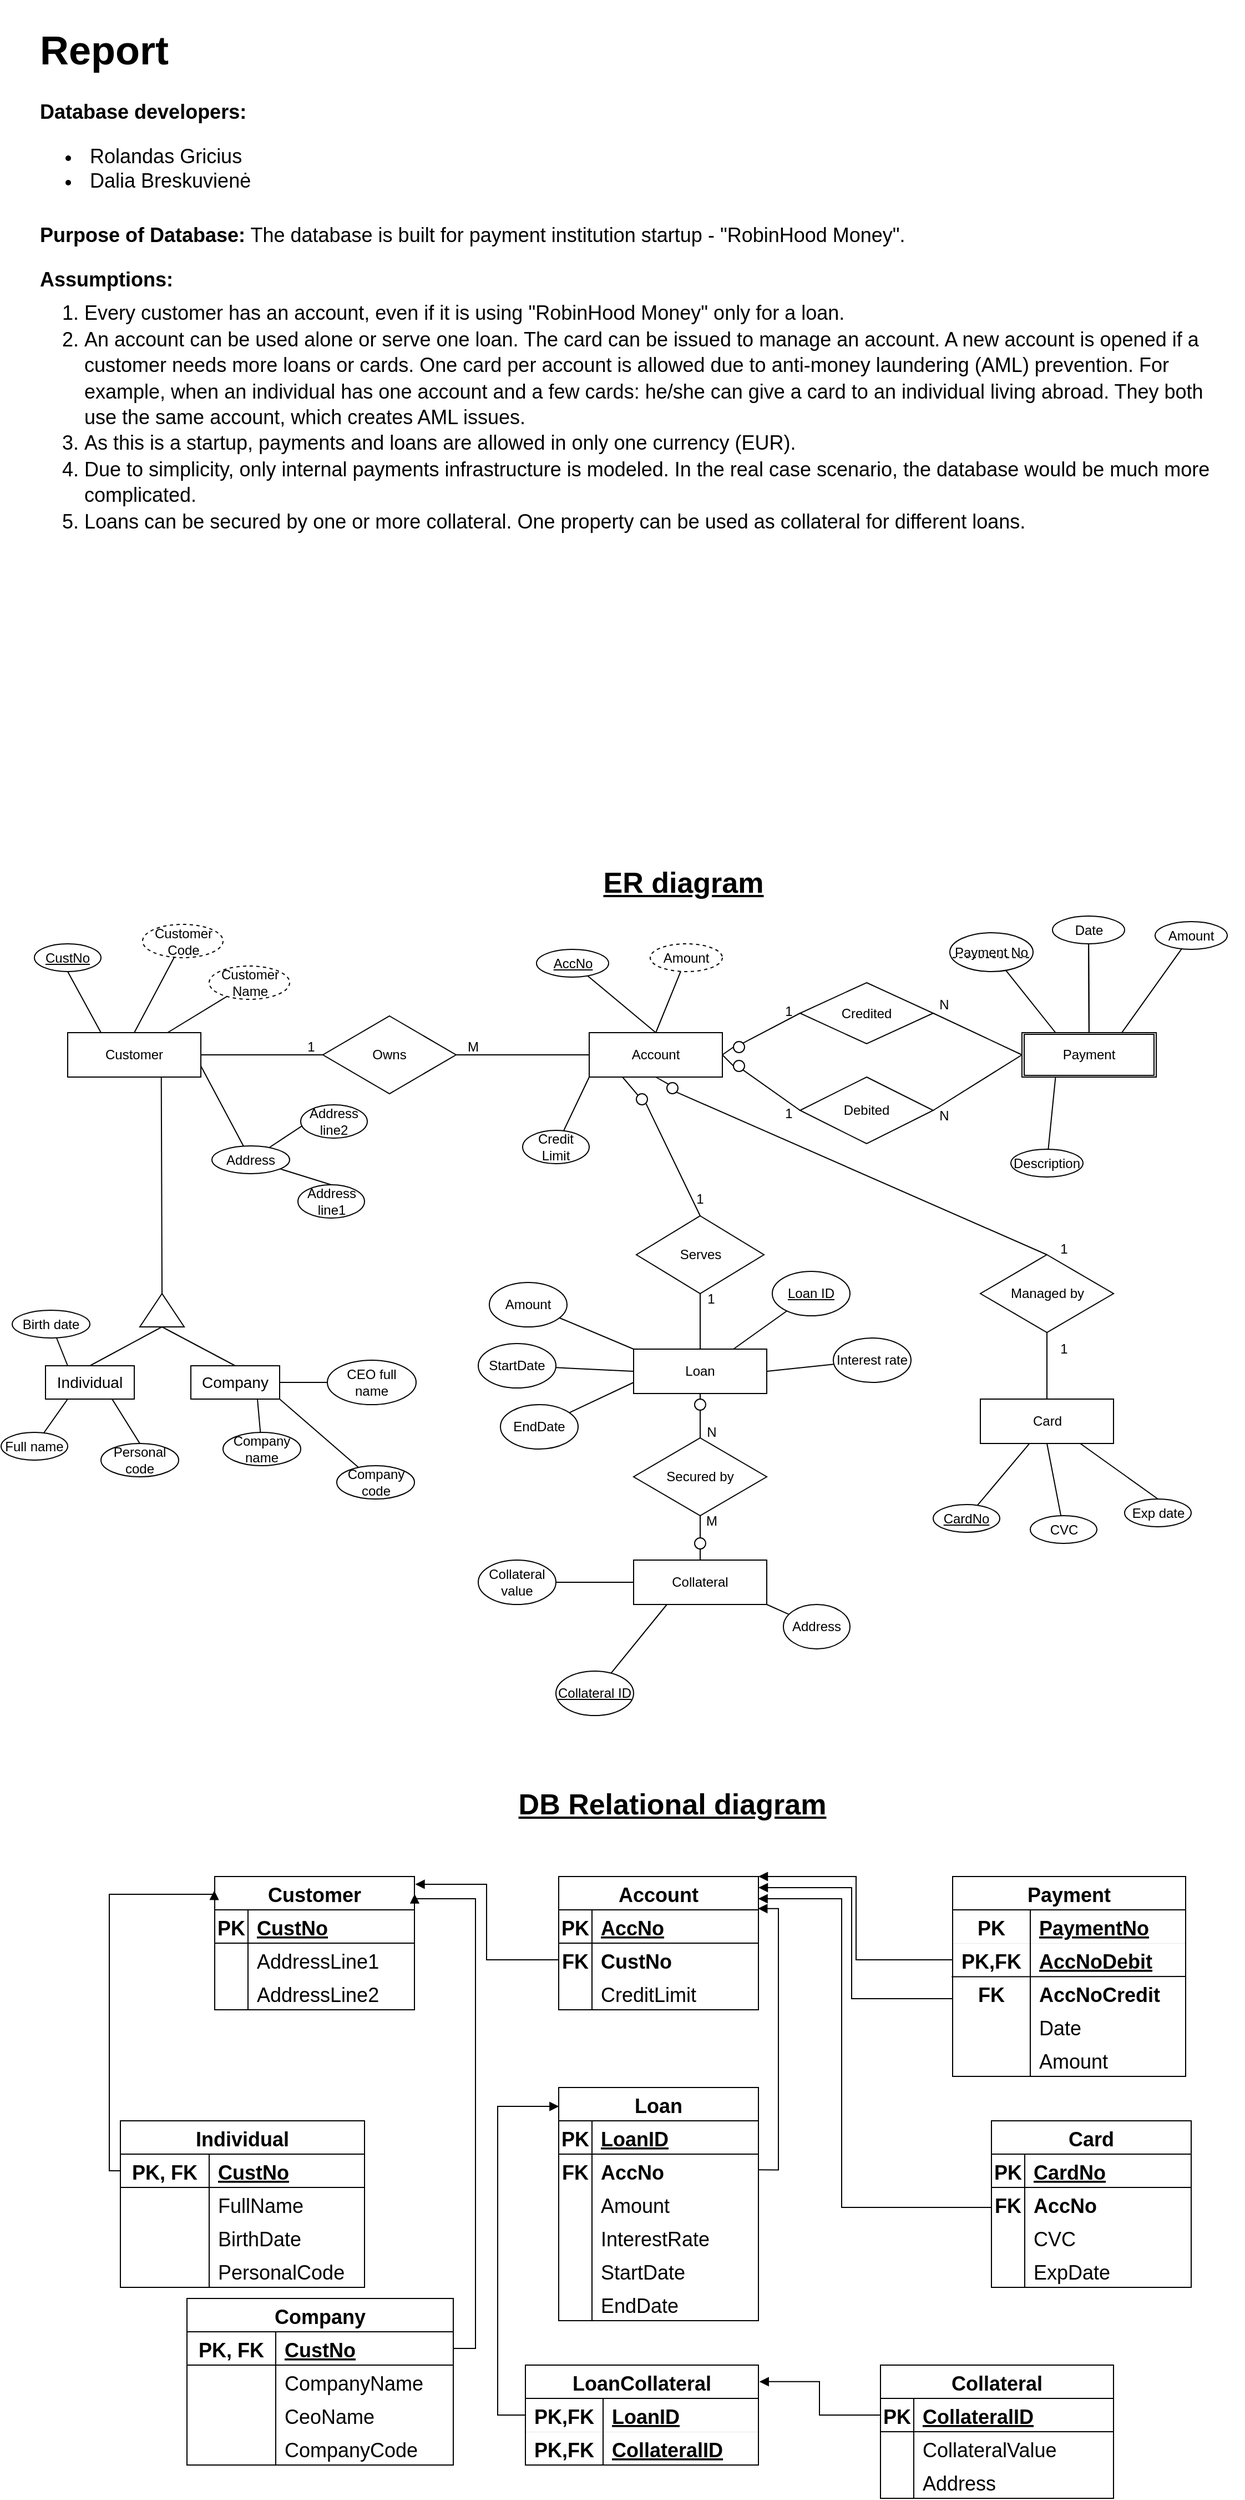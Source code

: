 <mxfile version="20.6.2" type="github">
  <diagram id="R2lEEEUBdFMjLlhIrx00" name="Page-1">
    <mxGraphModel dx="2420" dy="1794" grid="1" gridSize="10" guides="1" tooltips="1" connect="1" arrows="1" fold="1" page="1" pageScale="1" pageWidth="1169" pageHeight="827" math="0" shadow="0" extFonts="Permanent Marker^https://fonts.googleapis.com/css?family=Permanent+Marker">
      <root>
        <mxCell id="0" />
        <mxCell id="1" parent="0" />
        <mxCell id="KG3JMhEqKzMqYPLvNgxc-1" value="Customer" style="rounded=0;whiteSpace=wrap;html=1;" parent="1" vertex="1">
          <mxGeometry x="70" y="160" width="120" height="40" as="geometry" />
        </mxCell>
        <mxCell id="KG3JMhEqKzMqYPLvNgxc-2" value="Account" style="rounded=0;whiteSpace=wrap;html=1;" parent="1" vertex="1">
          <mxGeometry x="540" y="160" width="120" height="40" as="geometry" />
        </mxCell>
        <mxCell id="KG3JMhEqKzMqYPLvNgxc-134" value="" style="edgeStyle=none;rounded=0;orthogonalLoop=1;jettySize=auto;html=1;endArrow=none;endFill=0;" parent="1" source="KG3JMhEqKzMqYPLvNgxc-3" target="KG3JMhEqKzMqYPLvNgxc-115" edge="1">
          <mxGeometry relative="1" as="geometry" />
        </mxCell>
        <mxCell id="KG3JMhEqKzMqYPLvNgxc-3" value="Payment" style="rounded=0;whiteSpace=wrap;html=1;" parent="1" vertex="1">
          <mxGeometry x="930" y="160" width="121" height="40" as="geometry" />
        </mxCell>
        <mxCell id="KG3JMhEqKzMqYPLvNgxc-130" style="edgeStyle=none;rounded=0;orthogonalLoop=1;jettySize=auto;html=1;exitX=0.75;exitY=1;exitDx=0;exitDy=0;entryX=0.5;entryY=0;entryDx=0;entryDy=0;endArrow=none;endFill=0;" parent="1" source="KG3JMhEqKzMqYPLvNgxc-4" target="KG3JMhEqKzMqYPLvNgxc-129" edge="1">
          <mxGeometry relative="1" as="geometry" />
        </mxCell>
        <mxCell id="KG3JMhEqKzMqYPLvNgxc-4" value="Card" style="rounded=0;whiteSpace=wrap;html=1;" parent="1" vertex="1">
          <mxGeometry x="892.5" y="490" width="120" height="40" as="geometry" />
        </mxCell>
        <mxCell id="KG3JMhEqKzMqYPLvNgxc-5" value="Loan" style="rounded=0;whiteSpace=wrap;html=1;" parent="1" vertex="1">
          <mxGeometry x="580" y="445" width="120" height="40" as="geometry" />
        </mxCell>
        <mxCell id="KG3JMhEqKzMqYPLvNgxc-6" value="Collateral" style="rounded=0;whiteSpace=wrap;html=1;" parent="1" vertex="1">
          <mxGeometry x="580" y="635" width="120" height="40" as="geometry" />
        </mxCell>
        <mxCell id="KG3JMhEqKzMqYPLvNgxc-27" value="Managed by" style="rhombus;whiteSpace=wrap;html=1;rotation=0;" parent="1" vertex="1">
          <mxGeometry x="892.5" y="360" width="120" height="70" as="geometry" />
        </mxCell>
        <mxCell id="KG3JMhEqKzMqYPLvNgxc-7" value="Owns" style="rhombus;whiteSpace=wrap;html=1;" parent="1" vertex="1">
          <mxGeometry x="300" y="145" width="120" height="70" as="geometry" />
        </mxCell>
        <mxCell id="KG3JMhEqKzMqYPLvNgxc-23" value="" style="endArrow=none;html=1;rounded=0;exitX=1;exitY=0.5;exitDx=0;exitDy=0;entryX=0;entryY=0.5;entryDx=0;entryDy=0;startArrow=none;" parent="1" source="KG3JMhEqKzMqYPLvNgxc-7" target="KG3JMhEqKzMqYPLvNgxc-2" edge="1">
          <mxGeometry width="50" height="50" relative="1" as="geometry">
            <mxPoint x="420" y="180" as="sourcePoint" />
            <mxPoint x="520" y="180" as="targetPoint" />
          </mxGeometry>
        </mxCell>
        <mxCell id="KG3JMhEqKzMqYPLvNgxc-24" value="M" style="text;html=1;align=center;verticalAlign=middle;resizable=0;points=[];autosize=1;strokeColor=none;fillColor=none;" parent="1" vertex="1">
          <mxGeometry x="420" y="158" width="30" height="30" as="geometry" />
        </mxCell>
        <mxCell id="KG3JMhEqKzMqYPLvNgxc-16" value="" style="endArrow=none;html=1;rounded=0;exitX=1;exitY=0.5;exitDx=0;exitDy=0;entryX=0;entryY=0.5;entryDx=0;entryDy=0;startArrow=none;" parent="1" source="KG3JMhEqKzMqYPLvNgxc-1" target="KG3JMhEqKzMqYPLvNgxc-7" edge="1">
          <mxGeometry width="50" height="50" relative="1" as="geometry">
            <mxPoint x="210.0" y="180" as="sourcePoint" />
            <mxPoint x="180" y="112" as="targetPoint" />
          </mxGeometry>
        </mxCell>
        <mxCell id="KG3JMhEqKzMqYPLvNgxc-49" value="" style="endArrow=none;html=1;rounded=0;entryX=0.5;entryY=1;entryDx=0;entryDy=0;exitX=0;exitY=0;exitDx=0;exitDy=0;startArrow=none;" parent="1" source="KG3JMhEqKzMqYPLvNgxc-42" target="KG3JMhEqKzMqYPLvNgxc-2" edge="1">
          <mxGeometry width="50" height="50" relative="1" as="geometry">
            <mxPoint x="400" y="260" as="sourcePoint" />
            <mxPoint x="450" y="210" as="targetPoint" />
            <Array as="points" />
          </mxGeometry>
        </mxCell>
        <mxCell id="KG3JMhEqKzMqYPLvNgxc-42" value="" style="ellipse;whiteSpace=wrap;html=1;aspect=fixed;" parent="1" vertex="1">
          <mxGeometry x="610" y="205" width="10" height="10" as="geometry" />
        </mxCell>
        <mxCell id="KG3JMhEqKzMqYPLvNgxc-50" value="" style="endArrow=none;html=1;rounded=0;entryX=1;entryY=1;entryDx=0;entryDy=0;exitX=0.5;exitY=0;exitDx=0;exitDy=0;" parent="1" source="KG3JMhEqKzMqYPLvNgxc-27" target="KG3JMhEqKzMqYPLvNgxc-42" edge="1">
          <mxGeometry width="50" height="50" relative="1" as="geometry">
            <mxPoint x="600" y="260" as="sourcePoint" />
            <mxPoint x="600" y="200" as="targetPoint" />
            <Array as="points" />
          </mxGeometry>
        </mxCell>
        <mxCell id="KG3JMhEqKzMqYPLvNgxc-51" value="" style="endArrow=none;html=1;rounded=0;exitX=0.5;exitY=0;exitDx=0;exitDy=0;entryX=0.5;entryY=1;entryDx=0;entryDy=0;" parent="1" source="KG3JMhEqKzMqYPLvNgxc-4" target="KG3JMhEqKzMqYPLvNgxc-27" edge="1">
          <mxGeometry width="50" height="50" relative="1" as="geometry">
            <mxPoint x="902.5" y="480" as="sourcePoint" />
            <mxPoint x="952.5" y="430" as="targetPoint" />
          </mxGeometry>
        </mxCell>
        <mxCell id="KG3JMhEqKzMqYPLvNgxc-52" value="1" style="text;html=1;strokeColor=none;fillColor=none;align=center;verticalAlign=middle;whiteSpace=wrap;rounded=0;" parent="1" vertex="1">
          <mxGeometry x="937.5" y="340" width="60" height="30" as="geometry" />
        </mxCell>
        <mxCell id="KG3JMhEqKzMqYPLvNgxc-53" value="1" style="text;html=1;strokeColor=none;fillColor=none;align=center;verticalAlign=middle;whiteSpace=wrap;rounded=0;" parent="1" vertex="1">
          <mxGeometry x="937.5" y="430" width="60" height="30" as="geometry" />
        </mxCell>
        <mxCell id="KG3JMhEqKzMqYPLvNgxc-56" style="rounded=0;orthogonalLoop=1;jettySize=auto;html=1;entryX=0;entryY=0.5;entryDx=0;entryDy=0;endArrow=none;endFill=0;exitX=1;exitY=0.5;exitDx=0;exitDy=0;" parent="1" source="KG3JMhEqKzMqYPLvNgxc-54" target="KG3JMhEqKzMqYPLvNgxc-3" edge="1">
          <mxGeometry relative="1" as="geometry">
            <mxPoint x="851.6" y="181.67" as="sourcePoint" />
          </mxGeometry>
        </mxCell>
        <mxCell id="KG3JMhEqKzMqYPLvNgxc-54" value="Credited" style="rhombus;whiteSpace=wrap;html=1;" parent="1" vertex="1">
          <mxGeometry x="730" y="115" width="120" height="55" as="geometry" />
        </mxCell>
        <mxCell id="KG3JMhEqKzMqYPLvNgxc-62" value="" style="endArrow=none;html=1;rounded=0;entryX=0;entryY=0.5;entryDx=0;entryDy=0;exitX=1;exitY=0;exitDx=0;exitDy=0;startArrow=none;" parent="1" source="KG3JMhEqKzMqYPLvNgxc-74" target="KG3JMhEqKzMqYPLvNgxc-54" edge="1">
          <mxGeometry width="50" height="50" relative="1" as="geometry">
            <mxPoint x="680.0" y="180" as="sourcePoint" />
            <mxPoint x="710" y="188" as="targetPoint" />
          </mxGeometry>
        </mxCell>
        <mxCell id="KG3JMhEqKzMqYPLvNgxc-65" value="1" style="text;html=1;strokeColor=none;fillColor=none;align=center;verticalAlign=middle;whiteSpace=wrap;rounded=0;" parent="1" vertex="1">
          <mxGeometry x="690" y="126" width="60" height="30" as="geometry" />
        </mxCell>
        <mxCell id="KG3JMhEqKzMqYPLvNgxc-67" value="N" style="text;html=1;strokeColor=none;fillColor=none;align=center;verticalAlign=middle;whiteSpace=wrap;rounded=0;" parent="1" vertex="1">
          <mxGeometry x="830" y="120" width="60" height="30" as="geometry" />
        </mxCell>
        <mxCell id="KG3JMhEqKzMqYPLvNgxc-68" style="rounded=0;orthogonalLoop=1;jettySize=auto;html=1;endArrow=none;endFill=0;exitX=1;exitY=0.5;exitDx=0;exitDy=0;" parent="1" source="KG3JMhEqKzMqYPLvNgxc-69" edge="1">
          <mxGeometry relative="1" as="geometry">
            <mxPoint x="851.6" y="256.67" as="sourcePoint" />
            <mxPoint x="930" y="180" as="targetPoint" />
          </mxGeometry>
        </mxCell>
        <mxCell id="KG3JMhEqKzMqYPLvNgxc-69" value="Debited" style="rhombus;whiteSpace=wrap;html=1;" parent="1" vertex="1">
          <mxGeometry x="730" y="200" width="120" height="60" as="geometry" />
        </mxCell>
        <mxCell id="KG3JMhEqKzMqYPLvNgxc-70" value="" style="endArrow=none;html=1;rounded=0;entryX=0;entryY=0.5;entryDx=0;entryDy=0;exitX=1;exitY=1;exitDx=0;exitDy=0;startArrow=none;" parent="1" source="KG3JMhEqKzMqYPLvNgxc-73" target="KG3JMhEqKzMqYPLvNgxc-69" edge="1">
          <mxGeometry width="50" height="50" relative="1" as="geometry">
            <mxPoint x="680.0" y="255" as="sourcePoint" />
            <mxPoint x="710" y="263" as="targetPoint" />
          </mxGeometry>
        </mxCell>
        <mxCell id="KG3JMhEqKzMqYPLvNgxc-71" value="1" style="text;html=1;strokeColor=none;fillColor=none;align=center;verticalAlign=middle;whiteSpace=wrap;rounded=0;" parent="1" vertex="1">
          <mxGeometry x="690" y="218" width="60" height="30" as="geometry" />
        </mxCell>
        <mxCell id="KG3JMhEqKzMqYPLvNgxc-72" value="N" style="text;html=1;strokeColor=none;fillColor=none;align=center;verticalAlign=middle;whiteSpace=wrap;rounded=0;" parent="1" vertex="1">
          <mxGeometry x="830" y="220" width="60" height="30" as="geometry" />
        </mxCell>
        <mxCell id="KG3JMhEqKzMqYPLvNgxc-74" value="" style="ellipse;whiteSpace=wrap;html=1;aspect=fixed;" parent="1" vertex="1">
          <mxGeometry x="670" y="168" width="10" height="10" as="geometry" />
        </mxCell>
        <mxCell id="KG3JMhEqKzMqYPLvNgxc-75" value="" style="endArrow=none;html=1;rounded=0;entryX=0;entryY=0.5;entryDx=0;entryDy=0;exitX=1;exitY=0.5;exitDx=0;exitDy=0;startArrow=none;" parent="1" source="KG3JMhEqKzMqYPLvNgxc-2" target="KG3JMhEqKzMqYPLvNgxc-74" edge="1">
          <mxGeometry width="50" height="50" relative="1" as="geometry">
            <mxPoint x="660" y="180" as="sourcePoint" />
            <mxPoint x="730" y="150" as="targetPoint" />
          </mxGeometry>
        </mxCell>
        <mxCell id="KG3JMhEqKzMqYPLvNgxc-73" value="" style="ellipse;whiteSpace=wrap;html=1;aspect=fixed;" parent="1" vertex="1">
          <mxGeometry x="670" y="185" width="10" height="10" as="geometry" />
        </mxCell>
        <mxCell id="KG3JMhEqKzMqYPLvNgxc-76" value="" style="endArrow=none;html=1;rounded=0;entryX=0;entryY=0.5;entryDx=0;entryDy=0;exitX=1;exitY=0.5;exitDx=0;exitDy=0;startArrow=none;" parent="1" source="KG3JMhEqKzMqYPLvNgxc-2" target="KG3JMhEqKzMqYPLvNgxc-73" edge="1">
          <mxGeometry width="50" height="50" relative="1" as="geometry">
            <mxPoint x="660" y="180" as="sourcePoint" />
            <mxPoint x="730" y="225" as="targetPoint" />
          </mxGeometry>
        </mxCell>
        <mxCell id="KG3JMhEqKzMqYPLvNgxc-77" value="Serves" style="rhombus;whiteSpace=wrap;html=1;" parent="1" vertex="1">
          <mxGeometry x="582.5" y="325" width="115" height="70" as="geometry" />
        </mxCell>
        <mxCell id="KG3JMhEqKzMqYPLvNgxc-78" value="" style="endArrow=none;html=1;rounded=0;entryX=0.25;entryY=1;entryDx=0;entryDy=0;exitX=0;exitY=0;exitDx=0;exitDy=0;startArrow=none;" parent="1" source="KG3JMhEqKzMqYPLvNgxc-80" target="KG3JMhEqKzMqYPLvNgxc-2" edge="1">
          <mxGeometry width="50" height="50" relative="1" as="geometry">
            <mxPoint x="470" y="320" as="sourcePoint" />
            <mxPoint x="520" y="270" as="targetPoint" />
          </mxGeometry>
        </mxCell>
        <mxCell id="KG3JMhEqKzMqYPLvNgxc-79" value="" style="endArrow=none;html=1;rounded=0;entryX=0.5;entryY=1;entryDx=0;entryDy=0;exitX=0.5;exitY=0;exitDx=0;exitDy=0;" parent="1" source="KG3JMhEqKzMqYPLvNgxc-5" target="KG3JMhEqKzMqYPLvNgxc-77" edge="1">
          <mxGeometry width="50" height="50" relative="1" as="geometry">
            <mxPoint x="407.5" y="325" as="sourcePoint" />
            <mxPoint x="457.5" y="275" as="targetPoint" />
          </mxGeometry>
        </mxCell>
        <mxCell id="KG3JMhEqKzMqYPLvNgxc-80" value="" style="ellipse;whiteSpace=wrap;html=1;aspect=fixed;" parent="1" vertex="1">
          <mxGeometry x="582.5" y="215" width="10" height="10" as="geometry" />
        </mxCell>
        <mxCell id="KG3JMhEqKzMqYPLvNgxc-81" value="" style="endArrow=none;html=1;rounded=0;entryX=1;entryY=1;entryDx=0;entryDy=0;exitX=0.5;exitY=0;exitDx=0;exitDy=0;" parent="1" source="KG3JMhEqKzMqYPLvNgxc-77" target="KG3JMhEqKzMqYPLvNgxc-80" edge="1">
          <mxGeometry width="50" height="50" relative="1" as="geometry">
            <mxPoint x="475" y="295" as="sourcePoint" />
            <mxPoint x="540" y="180" as="targetPoint" />
          </mxGeometry>
        </mxCell>
        <mxCell id="KG3JMhEqKzMqYPLvNgxc-82" value="1" style="text;html=1;strokeColor=none;fillColor=none;align=center;verticalAlign=middle;whiteSpace=wrap;rounded=0;" parent="1" vertex="1">
          <mxGeometry x="620" y="385" width="60" height="30" as="geometry" />
        </mxCell>
        <mxCell id="KG3JMhEqKzMqYPLvNgxc-83" value="1" style="text;html=1;strokeColor=none;fillColor=none;align=center;verticalAlign=middle;whiteSpace=wrap;rounded=0;" parent="1" vertex="1">
          <mxGeometry x="610" y="295" width="60" height="30" as="geometry" />
        </mxCell>
        <mxCell id="KG3JMhEqKzMqYPLvNgxc-84" value="Secured by" style="rhombus;whiteSpace=wrap;html=1;" parent="1" vertex="1">
          <mxGeometry x="580" y="525" width="120" height="70" as="geometry" />
        </mxCell>
        <mxCell id="KG3JMhEqKzMqYPLvNgxc-86" value="" style="endArrow=none;html=1;rounded=0;exitX=0.5;exitY=1;exitDx=0;exitDy=0;entryX=0.5;entryY=0;entryDx=0;entryDy=0;" parent="1" source="KG3JMhEqKzMqYPLvNgxc-84" target="KG3JMhEqKzMqYPLvNgxc-6" edge="1">
          <mxGeometry width="50" height="50" relative="1" as="geometry">
            <mxPoint x="780" y="545" as="sourcePoint" />
            <mxPoint x="830" y="495" as="targetPoint" />
          </mxGeometry>
        </mxCell>
        <mxCell id="KG3JMhEqKzMqYPLvNgxc-88" value="" style="endArrow=none;html=1;rounded=0;entryX=0.5;entryY=1;entryDx=0;entryDy=0;startArrow=none;" parent="1" source="KG3JMhEqKzMqYPLvNgxc-91" target="KG3JMhEqKzMqYPLvNgxc-5" edge="1">
          <mxGeometry width="50" height="50" relative="1" as="geometry">
            <mxPoint x="640" y="525.0" as="sourcePoint" />
            <mxPoint x="640" y="500" as="targetPoint" />
          </mxGeometry>
        </mxCell>
        <mxCell id="KG3JMhEqKzMqYPLvNgxc-89" value="M" style="text;html=1;align=center;verticalAlign=middle;resizable=0;points=[];autosize=1;strokeColor=none;fillColor=none;" parent="1" vertex="1">
          <mxGeometry x="635" y="585" width="30" height="30" as="geometry" />
        </mxCell>
        <mxCell id="KG3JMhEqKzMqYPLvNgxc-90" value="N" style="text;html=1;align=center;verticalAlign=middle;resizable=0;points=[];autosize=1;strokeColor=none;fillColor=none;" parent="1" vertex="1">
          <mxGeometry x="635" y="505" width="30" height="30" as="geometry" />
        </mxCell>
        <mxCell id="KG3JMhEqKzMqYPLvNgxc-91" value="" style="ellipse;whiteSpace=wrap;html=1;aspect=fixed;" parent="1" vertex="1">
          <mxGeometry x="635" y="490" width="10" height="10" as="geometry" />
        </mxCell>
        <mxCell id="KG3JMhEqKzMqYPLvNgxc-92" value="" style="endArrow=none;html=1;rounded=0;entryX=0.5;entryY=1;entryDx=0;entryDy=0;" parent="1" source="KG3JMhEqKzMqYPLvNgxc-84" target="KG3JMhEqKzMqYPLvNgxc-91" edge="1">
          <mxGeometry width="50" height="50" relative="1" as="geometry">
            <mxPoint x="640" y="525" as="sourcePoint" />
            <mxPoint x="640" y="485" as="targetPoint" />
          </mxGeometry>
        </mxCell>
        <mxCell id="KG3JMhEqKzMqYPLvNgxc-93" value="" style="ellipse;whiteSpace=wrap;html=1;aspect=fixed;" parent="1" vertex="1">
          <mxGeometry x="635" y="615" width="10" height="10" as="geometry" />
        </mxCell>
        <mxCell id="KG3JMhEqKzMqYPLvNgxc-95" style="edgeStyle=none;rounded=0;orthogonalLoop=1;jettySize=auto;html=1;exitX=0.5;exitY=1;exitDx=0;exitDy=0;entryX=0.25;entryY=0;entryDx=0;entryDy=0;endArrow=none;endFill=0;" parent="1" source="KG3JMhEqKzMqYPLvNgxc-94" target="KG3JMhEqKzMqYPLvNgxc-1" edge="1">
          <mxGeometry relative="1" as="geometry" />
        </mxCell>
        <mxCell id="KG3JMhEqKzMqYPLvNgxc-94" value="&lt;u&gt;CustNo&lt;/u&gt;" style="ellipse;whiteSpace=wrap;html=1;" parent="1" vertex="1">
          <mxGeometry x="40" y="80" width="60" height="25" as="geometry" />
        </mxCell>
        <mxCell id="KG3JMhEqKzMqYPLvNgxc-102" style="edgeStyle=none;rounded=0;orthogonalLoop=1;jettySize=auto;html=1;entryX=0.25;entryY=0;entryDx=0;entryDy=0;endArrow=none;endFill=0;" parent="1" source="KG3JMhEqKzMqYPLvNgxc-101" target="KG3JMhEqKzMqYPLvNgxc-342" edge="1">
          <mxGeometry relative="1" as="geometry" />
        </mxCell>
        <mxCell id="KG3JMhEqKzMqYPLvNgxc-101" value="Birth date" style="ellipse;whiteSpace=wrap;html=1;" parent="1" vertex="1">
          <mxGeometry x="20" y="410" width="70" height="25" as="geometry" />
        </mxCell>
        <mxCell id="KG3JMhEqKzMqYPLvNgxc-104" style="edgeStyle=none;rounded=0;orthogonalLoop=1;jettySize=auto;html=1;entryX=1;entryY=0.75;entryDx=0;entryDy=0;endArrow=none;endFill=0;" parent="1" source="KG3JMhEqKzMqYPLvNgxc-103" target="KG3JMhEqKzMqYPLvNgxc-1" edge="1">
          <mxGeometry relative="1" as="geometry" />
        </mxCell>
        <mxCell id="KG3JMhEqKzMqYPLvNgxc-109" style="edgeStyle=none;rounded=0;orthogonalLoop=1;jettySize=auto;html=1;entryX=0.5;entryY=0;entryDx=0;entryDy=0;endArrow=none;endFill=0;" parent="1" source="KG3JMhEqKzMqYPLvNgxc-103" target="KG3JMhEqKzMqYPLvNgxc-106" edge="1">
          <mxGeometry relative="1" as="geometry" />
        </mxCell>
        <mxCell id="KG3JMhEqKzMqYPLvNgxc-110" style="edgeStyle=none;rounded=0;orthogonalLoop=1;jettySize=auto;html=1;entryX=0.5;entryY=0;entryDx=0;entryDy=0;endArrow=none;endFill=0;" parent="1" source="KG3JMhEqKzMqYPLvNgxc-103" target="KG3JMhEqKzMqYPLvNgxc-107" edge="1">
          <mxGeometry relative="1" as="geometry" />
        </mxCell>
        <mxCell id="KG3JMhEqKzMqYPLvNgxc-103" value="Address" style="ellipse;whiteSpace=wrap;html=1;" parent="1" vertex="1">
          <mxGeometry x="200" y="262" width="70" height="25" as="geometry" />
        </mxCell>
        <mxCell id="KG3JMhEqKzMqYPLvNgxc-106" value="Address line1" style="ellipse;whiteSpace=wrap;html=1;" parent="1" vertex="1">
          <mxGeometry x="277.5" y="297" width="60" height="30" as="geometry" />
        </mxCell>
        <mxCell id="KG3JMhEqKzMqYPLvNgxc-107" value="Address line2" style="ellipse;whiteSpace=wrap;html=1;" parent="1" vertex="1">
          <mxGeometry x="280" y="225" width="60" height="30" as="geometry" />
        </mxCell>
        <mxCell id="KG3JMhEqKzMqYPLvNgxc-112" style="edgeStyle=none;rounded=0;orthogonalLoop=1;jettySize=auto;html=1;entryX=0.5;entryY=0;entryDx=0;entryDy=0;endArrow=none;endFill=0;" parent="1" source="KG3JMhEqKzMqYPLvNgxc-111" target="KG3JMhEqKzMqYPLvNgxc-2" edge="1">
          <mxGeometry relative="1" as="geometry" />
        </mxCell>
        <mxCell id="KG3JMhEqKzMqYPLvNgxc-111" value="Amount" style="ellipse;whiteSpace=wrap;html=1;dashed=1;" parent="1" vertex="1">
          <mxGeometry x="595" y="80" width="65" height="25" as="geometry" />
        </mxCell>
        <mxCell id="KG3JMhEqKzMqYPLvNgxc-114" style="edgeStyle=none;rounded=0;orthogonalLoop=1;jettySize=auto;html=1;endArrow=none;endFill=0;" parent="1" source="KG3JMhEqKzMqYPLvNgxc-113" edge="1">
          <mxGeometry relative="1" as="geometry">
            <mxPoint x="1020" y="160" as="targetPoint" />
          </mxGeometry>
        </mxCell>
        <mxCell id="KG3JMhEqKzMqYPLvNgxc-113" value="Amount" style="ellipse;whiteSpace=wrap;html=1;" parent="1" vertex="1">
          <mxGeometry x="1050" y="60" width="65" height="25" as="geometry" />
        </mxCell>
        <mxCell id="KG3JMhEqKzMqYPLvNgxc-116" style="edgeStyle=none;rounded=0;orthogonalLoop=1;jettySize=auto;html=1;entryX=0.5;entryY=0;entryDx=0;entryDy=0;endArrow=none;endFill=0;" parent="1" source="KG3JMhEqKzMqYPLvNgxc-115" target="KG3JMhEqKzMqYPLvNgxc-3" edge="1">
          <mxGeometry relative="1" as="geometry" />
        </mxCell>
        <mxCell id="KG3JMhEqKzMqYPLvNgxc-115" value="Date" style="ellipse;whiteSpace=wrap;html=1;" parent="1" vertex="1">
          <mxGeometry x="957.5" y="55" width="65" height="25" as="geometry" />
        </mxCell>
        <mxCell id="KG3JMhEqKzMqYPLvNgxc-118" style="edgeStyle=none;rounded=0;orthogonalLoop=1;jettySize=auto;html=1;entryX=0.5;entryY=0;entryDx=0;entryDy=0;endArrow=none;endFill=0;" parent="1" source="KG3JMhEqKzMqYPLvNgxc-117" target="KG3JMhEqKzMqYPLvNgxc-2" edge="1">
          <mxGeometry relative="1" as="geometry" />
        </mxCell>
        <mxCell id="KG3JMhEqKzMqYPLvNgxc-117" value="&lt;u&gt;AccNo&lt;/u&gt;" style="ellipse;whiteSpace=wrap;html=1;" parent="1" vertex="1">
          <mxGeometry x="492.5" y="85" width="65" height="25" as="geometry" />
        </mxCell>
        <mxCell id="KG3JMhEqKzMqYPLvNgxc-120" style="edgeStyle=none;rounded=0;orthogonalLoop=1;jettySize=auto;html=1;entryX=0.25;entryY=1;entryDx=0;entryDy=0;endArrow=none;endFill=0;" parent="1" source="KG3JMhEqKzMqYPLvNgxc-119" target="KG3JMhEqKzMqYPLvNgxc-3" edge="1">
          <mxGeometry relative="1" as="geometry" />
        </mxCell>
        <mxCell id="KG3JMhEqKzMqYPLvNgxc-119" value="Description" style="ellipse;whiteSpace=wrap;html=1;" parent="1" vertex="1">
          <mxGeometry x="920" y="265" width="65" height="25" as="geometry" />
        </mxCell>
        <mxCell id="KG3JMhEqKzMqYPLvNgxc-124" style="edgeStyle=none;rounded=0;orthogonalLoop=1;jettySize=auto;html=1;entryX=0.366;entryY=1.011;entryDx=0;entryDy=0;entryPerimeter=0;endArrow=none;endFill=0;" parent="1" source="KG3JMhEqKzMqYPLvNgxc-123" target="KG3JMhEqKzMqYPLvNgxc-4" edge="1">
          <mxGeometry relative="1" as="geometry" />
        </mxCell>
        <mxCell id="KG3JMhEqKzMqYPLvNgxc-123" value="&lt;u&gt;CardNo&lt;/u&gt;" style="ellipse;whiteSpace=wrap;html=1;" parent="1" vertex="1">
          <mxGeometry x="850" y="585" width="60" height="25" as="geometry" />
        </mxCell>
        <mxCell id="KG3JMhEqKzMqYPLvNgxc-126" style="edgeStyle=none;rounded=0;orthogonalLoop=1;jettySize=auto;html=1;entryX=0.5;entryY=1;entryDx=0;entryDy=0;endArrow=none;endFill=0;" parent="1" source="KG3JMhEqKzMqYPLvNgxc-125" target="KG3JMhEqKzMqYPLvNgxc-4" edge="1">
          <mxGeometry relative="1" as="geometry" />
        </mxCell>
        <mxCell id="KG3JMhEqKzMqYPLvNgxc-125" value="CVC" style="ellipse;whiteSpace=wrap;html=1;" parent="1" vertex="1">
          <mxGeometry x="937.5" y="595" width="60" height="25" as="geometry" />
        </mxCell>
        <mxCell id="KG3JMhEqKzMqYPLvNgxc-18" value="1" style="text;html=1;align=center;verticalAlign=middle;resizable=0;points=[];autosize=1;strokeColor=none;fillColor=none;" parent="1" vertex="1">
          <mxGeometry x="274" y="158" width="30" height="30" as="geometry" />
        </mxCell>
        <mxCell id="KG3JMhEqKzMqYPLvNgxc-129" value="Exp date" style="ellipse;whiteSpace=wrap;html=1;" parent="1" vertex="1">
          <mxGeometry x="1022.5" y="580" width="60" height="25" as="geometry" />
        </mxCell>
        <mxCell id="KG3JMhEqKzMqYPLvNgxc-132" style="edgeStyle=none;rounded=0;orthogonalLoop=1;jettySize=auto;html=1;entryX=0.25;entryY=0;entryDx=0;entryDy=0;endArrow=none;endFill=0;" parent="1" source="KG3JMhEqKzMqYPLvNgxc-131" target="KG3JMhEqKzMqYPLvNgxc-3" edge="1">
          <mxGeometry relative="1" as="geometry" />
        </mxCell>
        <mxCell id="KG3JMhEqKzMqYPLvNgxc-131" value="Payment No" style="ellipse;whiteSpace=wrap;html=1;" parent="1" vertex="1">
          <mxGeometry x="865" y="70" width="75" height="35" as="geometry" />
        </mxCell>
        <mxCell id="KG3JMhEqKzMqYPLvNgxc-133" value="" style="rounded=0;whiteSpace=wrap;html=1;fillColor=none;" parent="1" vertex="1">
          <mxGeometry x="932" y="161.5" width="117" height="37" as="geometry" />
        </mxCell>
        <mxCell id="KG3JMhEqKzMqYPLvNgxc-135" value="" style="endArrow=none;dashed=1;html=1;rounded=0;" parent="1" edge="1">
          <mxGeometry width="50" height="50" relative="1" as="geometry">
            <mxPoint x="867.5" y="92.36" as="sourcePoint" />
            <mxPoint x="937.5" y="92.36" as="targetPoint" />
          </mxGeometry>
        </mxCell>
        <mxCell id="KG3JMhEqKzMqYPLvNgxc-137" style="edgeStyle=none;rounded=0;orthogonalLoop=1;jettySize=auto;html=1;entryX=0;entryY=0;entryDx=0;entryDy=0;endArrow=none;endFill=0;" parent="1" source="KG3JMhEqKzMqYPLvNgxc-136" target="KG3JMhEqKzMqYPLvNgxc-5" edge="1">
          <mxGeometry relative="1" as="geometry" />
        </mxCell>
        <mxCell id="KG3JMhEqKzMqYPLvNgxc-136" value="Amount" style="ellipse;whiteSpace=wrap;html=1;fillColor=none;" parent="1" vertex="1">
          <mxGeometry x="450" y="385" width="70" height="40" as="geometry" />
        </mxCell>
        <mxCell id="KG3JMhEqKzMqYPLvNgxc-139" style="edgeStyle=none;rounded=0;orthogonalLoop=1;jettySize=auto;html=1;entryX=0;entryY=0.5;entryDx=0;entryDy=0;endArrow=none;endFill=0;" parent="1" source="KG3JMhEqKzMqYPLvNgxc-138" target="KG3JMhEqKzMqYPLvNgxc-5" edge="1">
          <mxGeometry relative="1" as="geometry" />
        </mxCell>
        <mxCell id="KG3JMhEqKzMqYPLvNgxc-138" value="StartDate" style="ellipse;whiteSpace=wrap;html=1;fillColor=none;" parent="1" vertex="1">
          <mxGeometry x="440" y="440" width="70" height="40" as="geometry" />
        </mxCell>
        <mxCell id="KG3JMhEqKzMqYPLvNgxc-141" style="edgeStyle=none;rounded=0;orthogonalLoop=1;jettySize=auto;html=1;entryX=0;entryY=0.75;entryDx=0;entryDy=0;endArrow=none;endFill=0;" parent="1" source="KG3JMhEqKzMqYPLvNgxc-140" target="KG3JMhEqKzMqYPLvNgxc-5" edge="1">
          <mxGeometry relative="1" as="geometry" />
        </mxCell>
        <mxCell id="KG3JMhEqKzMqYPLvNgxc-140" value="EndDate" style="ellipse;whiteSpace=wrap;html=1;fillColor=none;" parent="1" vertex="1">
          <mxGeometry x="460" y="495" width="70" height="40" as="geometry" />
        </mxCell>
        <mxCell id="KG3JMhEqKzMqYPLvNgxc-143" style="edgeStyle=none;rounded=0;orthogonalLoop=1;jettySize=auto;html=1;entryX=0.75;entryY=0;entryDx=0;entryDy=0;endArrow=none;endFill=0;" parent="1" source="KG3JMhEqKzMqYPLvNgxc-142" target="KG3JMhEqKzMqYPLvNgxc-5" edge="1">
          <mxGeometry relative="1" as="geometry" />
        </mxCell>
        <mxCell id="KG3JMhEqKzMqYPLvNgxc-142" value="&lt;u&gt;Loan ID&lt;/u&gt;" style="ellipse;whiteSpace=wrap;html=1;fillColor=none;" parent="1" vertex="1">
          <mxGeometry x="705" y="375" width="70" height="40" as="geometry" />
        </mxCell>
        <mxCell id="KG3JMhEqKzMqYPLvNgxc-145" style="edgeStyle=none;rounded=0;orthogonalLoop=1;jettySize=auto;html=1;entryX=1;entryY=0.5;entryDx=0;entryDy=0;endArrow=none;endFill=0;" parent="1" source="KG3JMhEqKzMqYPLvNgxc-144" target="KG3JMhEqKzMqYPLvNgxc-5" edge="1">
          <mxGeometry relative="1" as="geometry" />
        </mxCell>
        <mxCell id="KG3JMhEqKzMqYPLvNgxc-144" value="Interest rate" style="ellipse;whiteSpace=wrap;html=1;fillColor=none;" parent="1" vertex="1">
          <mxGeometry x="760" y="435" width="70" height="40" as="geometry" />
        </mxCell>
        <mxCell id="KG3JMhEqKzMqYPLvNgxc-149" style="edgeStyle=none;rounded=0;orthogonalLoop=1;jettySize=auto;html=1;entryX=0;entryY=0.5;entryDx=0;entryDy=0;endArrow=none;endFill=0;" parent="1" source="KG3JMhEqKzMqYPLvNgxc-148" target="KG3JMhEqKzMqYPLvNgxc-6" edge="1">
          <mxGeometry relative="1" as="geometry" />
        </mxCell>
        <mxCell id="KG3JMhEqKzMqYPLvNgxc-148" value="Collateral value" style="ellipse;whiteSpace=wrap;html=1;fillColor=none;" parent="1" vertex="1">
          <mxGeometry x="440" y="635" width="70" height="40" as="geometry" />
        </mxCell>
        <mxCell id="KG3JMhEqKzMqYPLvNgxc-151" style="edgeStyle=none;rounded=0;orthogonalLoop=1;jettySize=auto;html=1;entryX=0.25;entryY=1;entryDx=0;entryDy=0;endArrow=none;endFill=0;" parent="1" source="KG3JMhEqKzMqYPLvNgxc-150" target="KG3JMhEqKzMqYPLvNgxc-6" edge="1">
          <mxGeometry relative="1" as="geometry" />
        </mxCell>
        <mxCell id="KG3JMhEqKzMqYPLvNgxc-150" value="&lt;u&gt;Collateral ID&lt;/u&gt;" style="ellipse;whiteSpace=wrap;html=1;fillColor=none;" parent="1" vertex="1">
          <mxGeometry x="510" y="735" width="70" height="40" as="geometry" />
        </mxCell>
        <mxCell id="KG3JMhEqKzMqYPLvNgxc-153" style="edgeStyle=none;rounded=0;orthogonalLoop=1;jettySize=auto;html=1;entryX=1;entryY=1;entryDx=0;entryDy=0;endArrow=none;endFill=0;" parent="1" source="KG3JMhEqKzMqYPLvNgxc-152" target="KG3JMhEqKzMqYPLvNgxc-6" edge="1">
          <mxGeometry relative="1" as="geometry" />
        </mxCell>
        <mxCell id="KG3JMhEqKzMqYPLvNgxc-152" value="Address" style="ellipse;whiteSpace=wrap;html=1;" parent="1" vertex="1">
          <mxGeometry x="715" y="675" width="60" height="40" as="geometry" />
        </mxCell>
        <mxCell id="KG3JMhEqKzMqYPLvNgxc-162" value="ER diagram" style="text;html=1;strokeColor=none;fillColor=none;align=center;verticalAlign=middle;whiteSpace=wrap;rounded=0;fontStyle=5;fontSize=26;" parent="1" vertex="1">
          <mxGeometry x="490" y="10" width="270" height="30" as="geometry" />
        </mxCell>
        <mxCell id="KG3JMhEqKzMqYPLvNgxc-163" value="DB&amp;nbsp;Relational diagram" style="text;html=1;strokeColor=none;fillColor=none;align=center;verticalAlign=middle;whiteSpace=wrap;rounded=0;fontStyle=5;fontSize=26;" parent="1" vertex="1">
          <mxGeometry x="385" y="840" width="460" height="30" as="geometry" />
        </mxCell>
        <mxCell id="KG3JMhEqKzMqYPLvNgxc-164" value="Customer" style="shape=table;startSize=30;container=1;collapsible=1;childLayout=tableLayout;fixedRows=1;rowLines=0;fontStyle=1;align=center;resizeLast=1;fontSize=18;fillColor=none;" parent="1" vertex="1">
          <mxGeometry x="202.5" y="920" width="180" height="120" as="geometry">
            <mxRectangle x="105" y="920" width="150" height="40" as="alternateBounds" />
          </mxGeometry>
        </mxCell>
        <mxCell id="KG3JMhEqKzMqYPLvNgxc-165" value="" style="shape=tableRow;horizontal=0;startSize=0;swimlaneHead=0;swimlaneBody=0;fillColor=none;collapsible=0;dropTarget=0;points=[[0,0.5],[1,0.5]];portConstraint=eastwest;top=0;left=0;right=0;bottom=1;fontSize=18;" parent="KG3JMhEqKzMqYPLvNgxc-164" vertex="1">
          <mxGeometry y="30" width="180" height="30" as="geometry" />
        </mxCell>
        <mxCell id="KG3JMhEqKzMqYPLvNgxc-166" value="PK" style="shape=partialRectangle;connectable=0;fillColor=none;top=0;left=0;bottom=0;right=0;fontStyle=1;overflow=hidden;fontSize=18;" parent="KG3JMhEqKzMqYPLvNgxc-165" vertex="1">
          <mxGeometry width="30" height="30" as="geometry">
            <mxRectangle width="30" height="30" as="alternateBounds" />
          </mxGeometry>
        </mxCell>
        <mxCell id="KG3JMhEqKzMqYPLvNgxc-167" value="CustNo" style="shape=partialRectangle;connectable=0;fillColor=none;top=0;left=0;bottom=0;right=0;align=left;spacingLeft=6;fontStyle=5;overflow=hidden;fontSize=18;" parent="KG3JMhEqKzMqYPLvNgxc-165" vertex="1">
          <mxGeometry x="30" width="150" height="30" as="geometry">
            <mxRectangle width="150" height="30" as="alternateBounds" />
          </mxGeometry>
        </mxCell>
        <mxCell id="KG3JMhEqKzMqYPLvNgxc-183" style="shape=tableRow;horizontal=0;startSize=0;swimlaneHead=0;swimlaneBody=0;fillColor=none;collapsible=0;dropTarget=0;points=[[0,0.5],[1,0.5]];portConstraint=eastwest;top=0;left=0;right=0;bottom=0;fontSize=18;" parent="KG3JMhEqKzMqYPLvNgxc-164" vertex="1">
          <mxGeometry y="60" width="180" height="30" as="geometry" />
        </mxCell>
        <mxCell id="KG3JMhEqKzMqYPLvNgxc-184" style="shape=partialRectangle;connectable=0;fillColor=none;top=0;left=0;bottom=0;right=0;editable=1;overflow=hidden;fontSize=18;" parent="KG3JMhEqKzMqYPLvNgxc-183" vertex="1">
          <mxGeometry width="30" height="30" as="geometry">
            <mxRectangle width="30" height="30" as="alternateBounds" />
          </mxGeometry>
        </mxCell>
        <mxCell id="KG3JMhEqKzMqYPLvNgxc-185" value="AddressLine1" style="shape=partialRectangle;connectable=0;fillColor=none;top=0;left=0;bottom=0;right=0;align=left;spacingLeft=6;overflow=hidden;fontSize=18;" parent="KG3JMhEqKzMqYPLvNgxc-183" vertex="1">
          <mxGeometry x="30" width="150" height="30" as="geometry">
            <mxRectangle width="150" height="30" as="alternateBounds" />
          </mxGeometry>
        </mxCell>
        <mxCell id="KG3JMhEqKzMqYPLvNgxc-186" style="shape=tableRow;horizontal=0;startSize=0;swimlaneHead=0;swimlaneBody=0;fillColor=none;collapsible=0;dropTarget=0;points=[[0,0.5],[1,0.5]];portConstraint=eastwest;top=0;left=0;right=0;bottom=0;fontSize=18;" parent="KG3JMhEqKzMqYPLvNgxc-164" vertex="1">
          <mxGeometry y="90" width="180" height="30" as="geometry" />
        </mxCell>
        <mxCell id="KG3JMhEqKzMqYPLvNgxc-187" style="shape=partialRectangle;connectable=0;fillColor=none;top=0;left=0;bottom=0;right=0;editable=1;overflow=hidden;fontSize=18;" parent="KG3JMhEqKzMqYPLvNgxc-186" vertex="1">
          <mxGeometry width="30" height="30" as="geometry">
            <mxRectangle width="30" height="30" as="alternateBounds" />
          </mxGeometry>
        </mxCell>
        <mxCell id="KG3JMhEqKzMqYPLvNgxc-188" value="AddressLine2" style="shape=partialRectangle;connectable=0;fillColor=none;top=0;left=0;bottom=0;right=0;align=left;spacingLeft=6;overflow=hidden;fontSize=18;" parent="KG3JMhEqKzMqYPLvNgxc-186" vertex="1">
          <mxGeometry x="30" width="150" height="30" as="geometry">
            <mxRectangle width="150" height="30" as="alternateBounds" />
          </mxGeometry>
        </mxCell>
        <mxCell id="KG3JMhEqKzMqYPLvNgxc-192" value="Account" style="shape=table;startSize=30;container=1;collapsible=1;childLayout=tableLayout;fixedRows=1;rowLines=0;fontStyle=1;align=center;resizeLast=1;fontSize=18;fillColor=none;" parent="1" vertex="1">
          <mxGeometry x="512.5" y="920" width="180" height="120" as="geometry">
            <mxRectangle x="105" y="920" width="150" height="40" as="alternateBounds" />
          </mxGeometry>
        </mxCell>
        <mxCell id="KG3JMhEqKzMqYPLvNgxc-193" value="" style="shape=tableRow;horizontal=0;startSize=0;swimlaneHead=0;swimlaneBody=0;fillColor=none;collapsible=0;dropTarget=0;points=[[0,0.5],[1,0.5]];portConstraint=eastwest;top=0;left=0;right=0;bottom=1;fontSize=18;" parent="KG3JMhEqKzMqYPLvNgxc-192" vertex="1">
          <mxGeometry y="30" width="180" height="30" as="geometry" />
        </mxCell>
        <mxCell id="KG3JMhEqKzMqYPLvNgxc-194" value="PK" style="shape=partialRectangle;connectable=0;fillColor=none;top=0;left=0;bottom=0;right=0;fontStyle=1;overflow=hidden;fontSize=18;" parent="KG3JMhEqKzMqYPLvNgxc-193" vertex="1">
          <mxGeometry width="30" height="30" as="geometry">
            <mxRectangle width="30" height="30" as="alternateBounds" />
          </mxGeometry>
        </mxCell>
        <mxCell id="KG3JMhEqKzMqYPLvNgxc-195" value="AccNo" style="shape=partialRectangle;connectable=0;fillColor=none;top=0;left=0;bottom=0;right=0;align=left;spacingLeft=6;fontStyle=5;overflow=hidden;fontSize=18;" parent="KG3JMhEqKzMqYPLvNgxc-193" vertex="1">
          <mxGeometry x="30" width="150" height="30" as="geometry">
            <mxRectangle width="150" height="30" as="alternateBounds" />
          </mxGeometry>
        </mxCell>
        <mxCell id="KG3JMhEqKzMqYPLvNgxc-196" value="" style="shape=tableRow;horizontal=0;startSize=0;swimlaneHead=0;swimlaneBody=0;fillColor=none;collapsible=0;dropTarget=0;points=[[0,0.5],[1,0.5]];portConstraint=eastwest;top=0;left=0;right=0;bottom=0;fontSize=18;" parent="KG3JMhEqKzMqYPLvNgxc-192" vertex="1">
          <mxGeometry y="60" width="180" height="30" as="geometry" />
        </mxCell>
        <mxCell id="KG3JMhEqKzMqYPLvNgxc-197" value="FK" style="shape=partialRectangle;connectable=0;fillColor=none;top=0;left=0;bottom=0;right=0;editable=1;overflow=hidden;fontSize=18;fontStyle=1" parent="KG3JMhEqKzMqYPLvNgxc-196" vertex="1">
          <mxGeometry width="30" height="30" as="geometry">
            <mxRectangle width="30" height="30" as="alternateBounds" />
          </mxGeometry>
        </mxCell>
        <mxCell id="KG3JMhEqKzMqYPLvNgxc-198" value="CustNo" style="shape=partialRectangle;connectable=0;fillColor=none;top=0;left=0;bottom=0;right=0;align=left;spacingLeft=6;overflow=hidden;fontSize=18;fontStyle=1" parent="KG3JMhEqKzMqYPLvNgxc-196" vertex="1">
          <mxGeometry x="30" width="150" height="30" as="geometry">
            <mxRectangle width="150" height="30" as="alternateBounds" />
          </mxGeometry>
        </mxCell>
        <mxCell id="KG3JMhEqKzMqYPLvNgxc-199" value="" style="shape=tableRow;horizontal=0;startSize=0;swimlaneHead=0;swimlaneBody=0;fillColor=none;collapsible=0;dropTarget=0;points=[[0,0.5],[1,0.5]];portConstraint=eastwest;top=0;left=0;right=0;bottom=0;fontSize=18;" parent="KG3JMhEqKzMqYPLvNgxc-192" vertex="1">
          <mxGeometry y="90" width="180" height="30" as="geometry" />
        </mxCell>
        <mxCell id="KG3JMhEqKzMqYPLvNgxc-200" value="" style="shape=partialRectangle;connectable=0;fillColor=none;top=0;left=0;bottom=0;right=0;editable=1;overflow=hidden;fontSize=18;" parent="KG3JMhEqKzMqYPLvNgxc-199" vertex="1">
          <mxGeometry width="30" height="30" as="geometry">
            <mxRectangle width="30" height="30" as="alternateBounds" />
          </mxGeometry>
        </mxCell>
        <mxCell id="KG3JMhEqKzMqYPLvNgxc-201" value="CreditLimit" style="shape=partialRectangle;connectable=0;fillColor=none;top=0;left=0;bottom=0;right=0;align=left;spacingLeft=6;overflow=hidden;fontSize=18;" parent="KG3JMhEqKzMqYPLvNgxc-199" vertex="1">
          <mxGeometry x="30" width="150" height="30" as="geometry">
            <mxRectangle width="150" height="30" as="alternateBounds" />
          </mxGeometry>
        </mxCell>
        <mxCell id="KG3JMhEqKzMqYPLvNgxc-216" style="edgeStyle=orthogonalEdgeStyle;rounded=0;orthogonalLoop=1;jettySize=auto;html=1;entryX=1.004;entryY=0.058;entryDx=0;entryDy=0;entryPerimeter=0;fontSize=18;endArrow=block;endFill=1;" parent="1" source="KG3JMhEqKzMqYPLvNgxc-196" target="KG3JMhEqKzMqYPLvNgxc-164" edge="1">
          <mxGeometry relative="1" as="geometry" />
        </mxCell>
        <mxCell id="KG3JMhEqKzMqYPLvNgxc-237" value="Payment" style="shape=table;startSize=30;container=1;collapsible=1;childLayout=tableLayout;fixedRows=1;rowLines=0;fontStyle=1;align=center;resizeLast=1;fontSize=18;fillColor=none;" parent="1" vertex="1">
          <mxGeometry x="867.5" y="920" width="210" height="180" as="geometry">
            <mxRectangle x="105" y="920" width="150" height="40" as="alternateBounds" />
          </mxGeometry>
        </mxCell>
        <mxCell id="KG3JMhEqKzMqYPLvNgxc-238" value="" style="shape=tableRow;horizontal=0;startSize=0;swimlaneHead=0;swimlaneBody=0;fillColor=none;collapsible=0;dropTarget=0;points=[[0,0.5],[1,0.5]];portConstraint=eastwest;top=0;left=0;right=0;bottom=1;fontSize=18;strokeWidth=0;" parent="KG3JMhEqKzMqYPLvNgxc-237" vertex="1">
          <mxGeometry y="30" width="210" height="30" as="geometry" />
        </mxCell>
        <mxCell id="KG3JMhEqKzMqYPLvNgxc-239" value="PK" style="shape=partialRectangle;connectable=0;fillColor=none;top=0;left=0;bottom=0;right=0;fontStyle=1;overflow=hidden;fontSize=18;" parent="KG3JMhEqKzMqYPLvNgxc-238" vertex="1">
          <mxGeometry width="70" height="30" as="geometry">
            <mxRectangle width="70" height="30" as="alternateBounds" />
          </mxGeometry>
        </mxCell>
        <mxCell id="KG3JMhEqKzMqYPLvNgxc-240" value="PaymentNo" style="shape=partialRectangle;connectable=0;fillColor=none;top=0;left=0;bottom=0;right=0;align=left;spacingLeft=6;fontStyle=5;overflow=hidden;fontSize=18;" parent="KG3JMhEqKzMqYPLvNgxc-238" vertex="1">
          <mxGeometry x="70" width="140" height="30" as="geometry">
            <mxRectangle width="140" height="30" as="alternateBounds" />
          </mxGeometry>
        </mxCell>
        <mxCell id="KG3JMhEqKzMqYPLvNgxc-241" value="" style="shape=tableRow;horizontal=0;startSize=0;swimlaneHead=0;swimlaneBody=0;fillColor=none;collapsible=0;dropTarget=0;points=[[0,0.5],[1,0.5]];portConstraint=eastwest;top=0;left=0;right=0;bottom=0;fontSize=18;strokeWidth=1;swimlaneLine=1;strokeColor=default;" parent="KG3JMhEqKzMqYPLvNgxc-237" vertex="1">
          <mxGeometry y="60" width="210" height="30" as="geometry" />
        </mxCell>
        <mxCell id="KG3JMhEqKzMqYPLvNgxc-242" value="PK,FK" style="shape=partialRectangle;connectable=0;fillColor=none;top=0;left=0;bottom=0;right=0;editable=1;overflow=hidden;fontSize=18;fontStyle=1" parent="KG3JMhEqKzMqYPLvNgxc-241" vertex="1">
          <mxGeometry width="70" height="30" as="geometry">
            <mxRectangle width="70" height="30" as="alternateBounds" />
          </mxGeometry>
        </mxCell>
        <mxCell id="KG3JMhEqKzMqYPLvNgxc-243" value="AccNoDebit" style="shape=partialRectangle;connectable=0;fillColor=none;top=0;left=0;bottom=0;right=0;align=left;spacingLeft=6;overflow=hidden;fontSize=18;fontStyle=5" parent="KG3JMhEqKzMqYPLvNgxc-241" vertex="1">
          <mxGeometry x="70" width="140" height="30" as="geometry">
            <mxRectangle width="140" height="30" as="alternateBounds" />
          </mxGeometry>
        </mxCell>
        <mxCell id="KG3JMhEqKzMqYPLvNgxc-244" value="" style="shape=tableRow;horizontal=0;startSize=0;swimlaneHead=0;swimlaneBody=0;fillColor=none;collapsible=0;dropTarget=0;points=[[0,0.5],[1,0.5]];portConstraint=eastwest;top=0;left=0;right=0;bottom=0;fontSize=18;" parent="KG3JMhEqKzMqYPLvNgxc-237" vertex="1">
          <mxGeometry y="90" width="210" height="30" as="geometry" />
        </mxCell>
        <mxCell id="KG3JMhEqKzMqYPLvNgxc-245" value="FK" style="shape=partialRectangle;connectable=0;fillColor=none;top=0;left=0;bottom=0;right=0;editable=1;overflow=hidden;fontSize=18;fontStyle=1" parent="KG3JMhEqKzMqYPLvNgxc-244" vertex="1">
          <mxGeometry width="70" height="30" as="geometry">
            <mxRectangle width="70" height="30" as="alternateBounds" />
          </mxGeometry>
        </mxCell>
        <mxCell id="KG3JMhEqKzMqYPLvNgxc-246" value="AccNoCredit" style="shape=partialRectangle;connectable=0;fillColor=none;top=0;left=0;bottom=0;right=0;align=left;spacingLeft=6;overflow=hidden;fontSize=18;fontStyle=1" parent="KG3JMhEqKzMqYPLvNgxc-244" vertex="1">
          <mxGeometry x="70" width="140" height="30" as="geometry">
            <mxRectangle width="140" height="30" as="alternateBounds" />
          </mxGeometry>
        </mxCell>
        <mxCell id="KG3JMhEqKzMqYPLvNgxc-247" style="shape=tableRow;horizontal=0;startSize=0;swimlaneHead=0;swimlaneBody=0;fillColor=none;collapsible=0;dropTarget=0;points=[[0,0.5],[1,0.5]];portConstraint=eastwest;top=0;left=0;right=0;bottom=0;fontSize=18;" parent="KG3JMhEqKzMqYPLvNgxc-237" vertex="1">
          <mxGeometry y="120" width="210" height="30" as="geometry" />
        </mxCell>
        <mxCell id="KG3JMhEqKzMqYPLvNgxc-248" style="shape=partialRectangle;connectable=0;fillColor=none;top=0;left=0;bottom=0;right=0;editable=1;overflow=hidden;fontSize=18;" parent="KG3JMhEqKzMqYPLvNgxc-247" vertex="1">
          <mxGeometry width="70" height="30" as="geometry">
            <mxRectangle width="70" height="30" as="alternateBounds" />
          </mxGeometry>
        </mxCell>
        <mxCell id="KG3JMhEqKzMqYPLvNgxc-249" value="Date" style="shape=partialRectangle;connectable=0;fillColor=none;top=0;left=0;bottom=0;right=0;align=left;spacingLeft=6;overflow=hidden;fontSize=18;" parent="KG3JMhEqKzMqYPLvNgxc-247" vertex="1">
          <mxGeometry x="70" width="140" height="30" as="geometry">
            <mxRectangle width="140" height="30" as="alternateBounds" />
          </mxGeometry>
        </mxCell>
        <mxCell id="KG3JMhEqKzMqYPLvNgxc-250" style="shape=tableRow;horizontal=0;startSize=0;swimlaneHead=0;swimlaneBody=0;fillColor=none;collapsible=0;dropTarget=0;points=[[0,0.5],[1,0.5]];portConstraint=eastwest;top=0;left=0;right=0;bottom=0;fontSize=18;" parent="KG3JMhEqKzMqYPLvNgxc-237" vertex="1">
          <mxGeometry y="150" width="210" height="30" as="geometry" />
        </mxCell>
        <mxCell id="KG3JMhEqKzMqYPLvNgxc-251" style="shape=partialRectangle;connectable=0;fillColor=none;top=0;left=0;bottom=0;right=0;editable=1;overflow=hidden;fontSize=18;" parent="KG3JMhEqKzMqYPLvNgxc-250" vertex="1">
          <mxGeometry width="70" height="30" as="geometry">
            <mxRectangle width="70" height="30" as="alternateBounds" />
          </mxGeometry>
        </mxCell>
        <mxCell id="KG3JMhEqKzMqYPLvNgxc-252" value="Amount" style="shape=partialRectangle;connectable=0;fillColor=none;top=0;left=0;bottom=0;right=0;align=left;spacingLeft=6;overflow=hidden;fontSize=18;" parent="KG3JMhEqKzMqYPLvNgxc-250" vertex="1">
          <mxGeometry x="70" width="140" height="30" as="geometry">
            <mxRectangle width="140" height="30" as="alternateBounds" />
          </mxGeometry>
        </mxCell>
        <mxCell id="KG3JMhEqKzMqYPLvNgxc-259" style="edgeStyle=orthogonalEdgeStyle;rounded=0;orthogonalLoop=1;jettySize=auto;html=1;exitX=0;exitY=0.5;exitDx=0;exitDy=0;entryX=1;entryY=0;entryDx=0;entryDy=0;fontSize=18;endArrow=block;endFill=1;" parent="1" source="KG3JMhEqKzMqYPLvNgxc-241" target="KG3JMhEqKzMqYPLvNgxc-192" edge="1">
          <mxGeometry relative="1" as="geometry">
            <Array as="points">
              <mxPoint x="780.5" y="995" />
              <mxPoint x="780.5" y="920" />
            </Array>
          </mxGeometry>
        </mxCell>
        <mxCell id="KG3JMhEqKzMqYPLvNgxc-261" style="edgeStyle=orthogonalEdgeStyle;rounded=0;orthogonalLoop=1;jettySize=auto;html=1;fontSize=18;endArrow=block;endFill=1;exitX=0;exitY=0.5;exitDx=0;exitDy=0;" parent="1" source="KG3JMhEqKzMqYPLvNgxc-244" edge="1">
          <mxGeometry relative="1" as="geometry">
            <mxPoint x="866.5" y="1020.018" as="sourcePoint" />
            <mxPoint x="692.5" y="930" as="targetPoint" />
            <Array as="points">
              <mxPoint x="867.5" y="1030" />
              <mxPoint x="776.5" y="1030" />
              <mxPoint x="776.5" y="930" />
              <mxPoint x="692.5" y="930" />
            </Array>
          </mxGeometry>
        </mxCell>
        <mxCell id="KG3JMhEqKzMqYPLvNgxc-262" value="Card" style="shape=table;startSize=30;container=1;collapsible=1;childLayout=tableLayout;fixedRows=1;rowLines=0;fontStyle=1;align=center;resizeLast=1;fontSize=18;fillColor=none;" parent="1" vertex="1">
          <mxGeometry x="902.5" y="1140" width="180" height="150" as="geometry">
            <mxRectangle x="105" y="920" width="150" height="40" as="alternateBounds" />
          </mxGeometry>
        </mxCell>
        <mxCell id="KG3JMhEqKzMqYPLvNgxc-263" value="" style="shape=tableRow;horizontal=0;startSize=0;swimlaneHead=0;swimlaneBody=0;fillColor=none;collapsible=0;dropTarget=0;points=[[0,0.5],[1,0.5]];portConstraint=eastwest;top=0;left=0;right=0;bottom=1;fontSize=18;" parent="KG3JMhEqKzMqYPLvNgxc-262" vertex="1">
          <mxGeometry y="30" width="180" height="30" as="geometry" />
        </mxCell>
        <mxCell id="KG3JMhEqKzMqYPLvNgxc-264" value="PK" style="shape=partialRectangle;connectable=0;fillColor=none;top=0;left=0;bottom=0;right=0;fontStyle=1;overflow=hidden;fontSize=18;" parent="KG3JMhEqKzMqYPLvNgxc-263" vertex="1">
          <mxGeometry width="30" height="30" as="geometry">
            <mxRectangle width="30" height="30" as="alternateBounds" />
          </mxGeometry>
        </mxCell>
        <mxCell id="KG3JMhEqKzMqYPLvNgxc-265" value="CardNo" style="shape=partialRectangle;connectable=0;fillColor=none;top=0;left=0;bottom=0;right=0;align=left;spacingLeft=6;fontStyle=5;overflow=hidden;fontSize=18;" parent="KG3JMhEqKzMqYPLvNgxc-263" vertex="1">
          <mxGeometry x="30" width="150" height="30" as="geometry">
            <mxRectangle width="150" height="30" as="alternateBounds" />
          </mxGeometry>
        </mxCell>
        <mxCell id="KG3JMhEqKzMqYPLvNgxc-266" value="" style="shape=tableRow;horizontal=0;startSize=0;swimlaneHead=0;swimlaneBody=0;fillColor=none;collapsible=0;dropTarget=0;points=[[0,0.5],[1,0.5]];portConstraint=eastwest;top=0;left=0;right=0;bottom=0;fontSize=18;" parent="KG3JMhEqKzMqYPLvNgxc-262" vertex="1">
          <mxGeometry y="60" width="180" height="30" as="geometry" />
        </mxCell>
        <mxCell id="KG3JMhEqKzMqYPLvNgxc-267" value="FK" style="shape=partialRectangle;connectable=0;fillColor=none;top=0;left=0;bottom=0;right=0;editable=1;overflow=hidden;fontSize=18;fontStyle=1" parent="KG3JMhEqKzMqYPLvNgxc-266" vertex="1">
          <mxGeometry width="30" height="30" as="geometry">
            <mxRectangle width="30" height="30" as="alternateBounds" />
          </mxGeometry>
        </mxCell>
        <mxCell id="KG3JMhEqKzMqYPLvNgxc-268" value="AccNo" style="shape=partialRectangle;connectable=0;fillColor=none;top=0;left=0;bottom=0;right=0;align=left;spacingLeft=6;overflow=hidden;fontSize=18;fontStyle=1" parent="KG3JMhEqKzMqYPLvNgxc-266" vertex="1">
          <mxGeometry x="30" width="150" height="30" as="geometry">
            <mxRectangle width="150" height="30" as="alternateBounds" />
          </mxGeometry>
        </mxCell>
        <mxCell id="KG3JMhEqKzMqYPLvNgxc-269" value="" style="shape=tableRow;horizontal=0;startSize=0;swimlaneHead=0;swimlaneBody=0;fillColor=none;collapsible=0;dropTarget=0;points=[[0,0.5],[1,0.5]];portConstraint=eastwest;top=0;left=0;right=0;bottom=0;fontSize=18;" parent="KG3JMhEqKzMqYPLvNgxc-262" vertex="1">
          <mxGeometry y="90" width="180" height="30" as="geometry" />
        </mxCell>
        <mxCell id="KG3JMhEqKzMqYPLvNgxc-270" value="" style="shape=partialRectangle;connectable=0;fillColor=none;top=0;left=0;bottom=0;right=0;editable=1;overflow=hidden;fontSize=18;" parent="KG3JMhEqKzMqYPLvNgxc-269" vertex="1">
          <mxGeometry width="30" height="30" as="geometry">
            <mxRectangle width="30" height="30" as="alternateBounds" />
          </mxGeometry>
        </mxCell>
        <mxCell id="KG3JMhEqKzMqYPLvNgxc-271" value="CVC" style="shape=partialRectangle;connectable=0;fillColor=none;top=0;left=0;bottom=0;right=0;align=left;spacingLeft=6;overflow=hidden;fontSize=18;" parent="KG3JMhEqKzMqYPLvNgxc-269" vertex="1">
          <mxGeometry x="30" width="150" height="30" as="geometry">
            <mxRectangle width="150" height="30" as="alternateBounds" />
          </mxGeometry>
        </mxCell>
        <mxCell id="KG3JMhEqKzMqYPLvNgxc-273" style="shape=tableRow;horizontal=0;startSize=0;swimlaneHead=0;swimlaneBody=0;fillColor=none;collapsible=0;dropTarget=0;points=[[0,0.5],[1,0.5]];portConstraint=eastwest;top=0;left=0;right=0;bottom=0;fontSize=18;" parent="KG3JMhEqKzMqYPLvNgxc-262" vertex="1">
          <mxGeometry y="120" width="180" height="30" as="geometry" />
        </mxCell>
        <mxCell id="KG3JMhEqKzMqYPLvNgxc-274" style="shape=partialRectangle;connectable=0;fillColor=none;top=0;left=0;bottom=0;right=0;editable=1;overflow=hidden;fontSize=18;" parent="KG3JMhEqKzMqYPLvNgxc-273" vertex="1">
          <mxGeometry width="30" height="30" as="geometry">
            <mxRectangle width="30" height="30" as="alternateBounds" />
          </mxGeometry>
        </mxCell>
        <mxCell id="KG3JMhEqKzMqYPLvNgxc-275" value="ExpDate" style="shape=partialRectangle;connectable=0;fillColor=none;top=0;left=0;bottom=0;right=0;align=left;spacingLeft=6;overflow=hidden;fontSize=18;" parent="KG3JMhEqKzMqYPLvNgxc-273" vertex="1">
          <mxGeometry x="30" width="150" height="30" as="geometry">
            <mxRectangle width="150" height="30" as="alternateBounds" />
          </mxGeometry>
        </mxCell>
        <mxCell id="KG3JMhEqKzMqYPLvNgxc-272" style="edgeStyle=orthogonalEdgeStyle;rounded=0;orthogonalLoop=1;jettySize=auto;html=1;entryX=0.999;entryY=0.14;entryDx=0;entryDy=0;entryPerimeter=0;fontSize=18;endArrow=block;endFill=1;" parent="1" edge="1">
          <mxGeometry relative="1" as="geometry">
            <mxPoint x="902.5" y="1217.99" as="sourcePoint" />
            <mxPoint x="692.32" y="939.8" as="targetPoint" />
            <Array as="points">
              <mxPoint x="767.5" y="1218" />
              <mxPoint x="767.5" y="940" />
              <mxPoint x="692.5" y="940" />
            </Array>
          </mxGeometry>
        </mxCell>
        <mxCell id="KG3JMhEqKzMqYPLvNgxc-277" style="rounded=0;orthogonalLoop=1;jettySize=auto;html=1;entryX=0.75;entryY=0;entryDx=0;entryDy=0;fontSize=21;endArrow=none;endFill=0;" parent="1" source="KG3JMhEqKzMqYPLvNgxc-276" target="KG3JMhEqKzMqYPLvNgxc-1" edge="1">
          <mxGeometry relative="1" as="geometry">
            <mxPoint x="160" y="140" as="targetPoint" />
          </mxGeometry>
        </mxCell>
        <mxCell id="KG3JMhEqKzMqYPLvNgxc-276" value="Customer Name" style="ellipse;whiteSpace=wrap;html=1;dashed=1;" parent="1" vertex="1">
          <mxGeometry x="197.5" y="100" width="72.5" height="30" as="geometry" />
        </mxCell>
        <mxCell id="KG3JMhEqKzMqYPLvNgxc-280" value="Loan" style="shape=table;startSize=30;container=1;collapsible=1;childLayout=tableLayout;fixedRows=1;rowLines=0;fontStyle=1;align=center;resizeLast=1;fontSize=18;fillColor=none;" parent="1" vertex="1">
          <mxGeometry x="512.5" y="1110" width="180" height="210" as="geometry">
            <mxRectangle x="105" y="920" width="150" height="40" as="alternateBounds" />
          </mxGeometry>
        </mxCell>
        <mxCell id="KG3JMhEqKzMqYPLvNgxc-281" value="" style="shape=tableRow;horizontal=0;startSize=0;swimlaneHead=0;swimlaneBody=0;fillColor=none;collapsible=0;dropTarget=0;points=[[0,0.5],[1,0.5]];portConstraint=eastwest;top=0;left=0;right=0;bottom=1;fontSize=18;" parent="KG3JMhEqKzMqYPLvNgxc-280" vertex="1">
          <mxGeometry y="30" width="180" height="30" as="geometry" />
        </mxCell>
        <mxCell id="KG3JMhEqKzMqYPLvNgxc-282" value="PK" style="shape=partialRectangle;connectable=0;fillColor=none;top=0;left=0;bottom=0;right=0;fontStyle=1;overflow=hidden;fontSize=18;" parent="KG3JMhEqKzMqYPLvNgxc-281" vertex="1">
          <mxGeometry width="30" height="30" as="geometry">
            <mxRectangle width="30" height="30" as="alternateBounds" />
          </mxGeometry>
        </mxCell>
        <mxCell id="KG3JMhEqKzMqYPLvNgxc-283" value="LoanID" style="shape=partialRectangle;connectable=0;fillColor=none;top=0;left=0;bottom=0;right=0;align=left;spacingLeft=6;fontStyle=5;overflow=hidden;fontSize=18;" parent="KG3JMhEqKzMqYPLvNgxc-281" vertex="1">
          <mxGeometry x="30" width="150" height="30" as="geometry">
            <mxRectangle width="150" height="30" as="alternateBounds" />
          </mxGeometry>
        </mxCell>
        <mxCell id="KG3JMhEqKzMqYPLvNgxc-284" value="" style="shape=tableRow;horizontal=0;startSize=0;swimlaneHead=0;swimlaneBody=0;fillColor=none;collapsible=0;dropTarget=0;points=[[0,0.5],[1,0.5]];portConstraint=eastwest;top=0;left=0;right=0;bottom=0;fontSize=18;" parent="KG3JMhEqKzMqYPLvNgxc-280" vertex="1">
          <mxGeometry y="60" width="180" height="30" as="geometry" />
        </mxCell>
        <mxCell id="KG3JMhEqKzMqYPLvNgxc-285" value="FK" style="shape=partialRectangle;connectable=0;fillColor=none;top=0;left=0;bottom=0;right=0;editable=1;overflow=hidden;fontSize=18;fontStyle=1" parent="KG3JMhEqKzMqYPLvNgxc-284" vertex="1">
          <mxGeometry width="30" height="30" as="geometry">
            <mxRectangle width="30" height="30" as="alternateBounds" />
          </mxGeometry>
        </mxCell>
        <mxCell id="KG3JMhEqKzMqYPLvNgxc-286" value="AccNo" style="shape=partialRectangle;connectable=0;fillColor=none;top=0;left=0;bottom=0;right=0;align=left;spacingLeft=6;overflow=hidden;fontSize=18;fontStyle=1" parent="KG3JMhEqKzMqYPLvNgxc-284" vertex="1">
          <mxGeometry x="30" width="150" height="30" as="geometry">
            <mxRectangle width="150" height="30" as="alternateBounds" />
          </mxGeometry>
        </mxCell>
        <mxCell id="KG3JMhEqKzMqYPLvNgxc-287" value="" style="shape=tableRow;horizontal=0;startSize=0;swimlaneHead=0;swimlaneBody=0;fillColor=none;collapsible=0;dropTarget=0;points=[[0,0.5],[1,0.5]];portConstraint=eastwest;top=0;left=0;right=0;bottom=0;fontSize=18;" parent="KG3JMhEqKzMqYPLvNgxc-280" vertex="1">
          <mxGeometry y="90" width="180" height="30" as="geometry" />
        </mxCell>
        <mxCell id="KG3JMhEqKzMqYPLvNgxc-288" value="" style="shape=partialRectangle;connectable=0;fillColor=none;top=0;left=0;bottom=0;right=0;editable=1;overflow=hidden;fontSize=18;" parent="KG3JMhEqKzMqYPLvNgxc-287" vertex="1">
          <mxGeometry width="30" height="30" as="geometry">
            <mxRectangle width="30" height="30" as="alternateBounds" />
          </mxGeometry>
        </mxCell>
        <mxCell id="KG3JMhEqKzMqYPLvNgxc-289" value="Amount" style="shape=partialRectangle;connectable=0;fillColor=none;top=0;left=0;bottom=0;right=0;align=left;spacingLeft=6;overflow=hidden;fontSize=18;" parent="KG3JMhEqKzMqYPLvNgxc-287" vertex="1">
          <mxGeometry x="30" width="150" height="30" as="geometry">
            <mxRectangle width="150" height="30" as="alternateBounds" />
          </mxGeometry>
        </mxCell>
        <mxCell id="KG3JMhEqKzMqYPLvNgxc-290" style="shape=tableRow;horizontal=0;startSize=0;swimlaneHead=0;swimlaneBody=0;fillColor=none;collapsible=0;dropTarget=0;points=[[0,0.5],[1,0.5]];portConstraint=eastwest;top=0;left=0;right=0;bottom=0;fontSize=18;" parent="KG3JMhEqKzMqYPLvNgxc-280" vertex="1">
          <mxGeometry y="120" width="180" height="30" as="geometry" />
        </mxCell>
        <mxCell id="KG3JMhEqKzMqYPLvNgxc-291" style="shape=partialRectangle;connectable=0;fillColor=none;top=0;left=0;bottom=0;right=0;editable=1;overflow=hidden;fontSize=18;" parent="KG3JMhEqKzMqYPLvNgxc-290" vertex="1">
          <mxGeometry width="30" height="30" as="geometry">
            <mxRectangle width="30" height="30" as="alternateBounds" />
          </mxGeometry>
        </mxCell>
        <mxCell id="KG3JMhEqKzMqYPLvNgxc-292" value="InterestRate" style="shape=partialRectangle;connectable=0;fillColor=none;top=0;left=0;bottom=0;right=0;align=left;spacingLeft=6;overflow=hidden;fontSize=18;" parent="KG3JMhEqKzMqYPLvNgxc-290" vertex="1">
          <mxGeometry x="30" width="150" height="30" as="geometry">
            <mxRectangle width="150" height="30" as="alternateBounds" />
          </mxGeometry>
        </mxCell>
        <mxCell id="KG3JMhEqKzMqYPLvNgxc-293" style="shape=tableRow;horizontal=0;startSize=0;swimlaneHead=0;swimlaneBody=0;fillColor=none;collapsible=0;dropTarget=0;points=[[0,0.5],[1,0.5]];portConstraint=eastwest;top=0;left=0;right=0;bottom=0;fontSize=18;" parent="KG3JMhEqKzMqYPLvNgxc-280" vertex="1">
          <mxGeometry y="150" width="180" height="30" as="geometry" />
        </mxCell>
        <mxCell id="KG3JMhEqKzMqYPLvNgxc-294" style="shape=partialRectangle;connectable=0;fillColor=none;top=0;left=0;bottom=0;right=0;editable=1;overflow=hidden;fontSize=18;" parent="KG3JMhEqKzMqYPLvNgxc-293" vertex="1">
          <mxGeometry width="30" height="30" as="geometry">
            <mxRectangle width="30" height="30" as="alternateBounds" />
          </mxGeometry>
        </mxCell>
        <mxCell id="KG3JMhEqKzMqYPLvNgxc-295" value="StartDate" style="shape=partialRectangle;connectable=0;fillColor=none;top=0;left=0;bottom=0;right=0;align=left;spacingLeft=6;overflow=hidden;fontSize=18;" parent="KG3JMhEqKzMqYPLvNgxc-293" vertex="1">
          <mxGeometry x="30" width="150" height="30" as="geometry">
            <mxRectangle width="150" height="30" as="alternateBounds" />
          </mxGeometry>
        </mxCell>
        <mxCell id="KG3JMhEqKzMqYPLvNgxc-296" style="shape=tableRow;horizontal=0;startSize=0;swimlaneHead=0;swimlaneBody=0;fillColor=none;collapsible=0;dropTarget=0;points=[[0,0.5],[1,0.5]];portConstraint=eastwest;top=0;left=0;right=0;bottom=0;fontSize=18;" parent="KG3JMhEqKzMqYPLvNgxc-280" vertex="1">
          <mxGeometry y="180" width="180" height="30" as="geometry" />
        </mxCell>
        <mxCell id="KG3JMhEqKzMqYPLvNgxc-297" style="shape=partialRectangle;connectable=0;fillColor=none;top=0;left=0;bottom=0;right=0;editable=1;overflow=hidden;fontSize=18;" parent="KG3JMhEqKzMqYPLvNgxc-296" vertex="1">
          <mxGeometry width="30" height="30" as="geometry">
            <mxRectangle width="30" height="30" as="alternateBounds" />
          </mxGeometry>
        </mxCell>
        <mxCell id="KG3JMhEqKzMqYPLvNgxc-298" value="EndDate" style="shape=partialRectangle;connectable=0;fillColor=none;top=0;left=0;bottom=0;right=0;align=left;spacingLeft=6;overflow=hidden;fontSize=18;" parent="KG3JMhEqKzMqYPLvNgxc-296" vertex="1">
          <mxGeometry x="30" width="150" height="30" as="geometry">
            <mxRectangle width="150" height="30" as="alternateBounds" />
          </mxGeometry>
        </mxCell>
        <mxCell id="KG3JMhEqKzMqYPLvNgxc-302" style="edgeStyle=orthogonalEdgeStyle;rounded=0;orthogonalLoop=1;jettySize=auto;html=1;entryX=1.009;entryY=-0.004;entryDx=0;entryDy=0;entryPerimeter=0;fontSize=18;endArrow=block;endFill=1;exitX=0.999;exitY=0.472;exitDx=0;exitDy=0;exitPerimeter=0;" parent="1" source="KG3JMhEqKzMqYPLvNgxc-284" edge="1">
          <mxGeometry relative="1" as="geometry">
            <mxPoint x="697.5" y="1184" as="sourcePoint" />
            <mxPoint x="692.12" y="948.88" as="targetPoint" />
            <Array as="points">
              <mxPoint x="710.5" y="1184" />
              <mxPoint x="710.5" y="949" />
            </Array>
          </mxGeometry>
        </mxCell>
        <mxCell id="KG3JMhEqKzMqYPLvNgxc-303" value="LoanCollateral" style="shape=table;startSize=30;container=1;collapsible=1;childLayout=tableLayout;fixedRows=1;rowLines=0;fontStyle=1;align=center;resizeLast=1;fontSize=18;fillColor=none;" parent="1" vertex="1">
          <mxGeometry x="482.5" y="1360" width="210" height="90" as="geometry">
            <mxRectangle x="105" y="920" width="150" height="40" as="alternateBounds" />
          </mxGeometry>
        </mxCell>
        <mxCell id="KG3JMhEqKzMqYPLvNgxc-304" value="" style="shape=tableRow;horizontal=0;startSize=0;swimlaneHead=0;swimlaneBody=0;fillColor=none;collapsible=0;dropTarget=0;points=[[0,0.5],[1,0.5]];portConstraint=eastwest;top=0;left=0;right=0;bottom=1;fontSize=18;strokeWidth=0;" parent="KG3JMhEqKzMqYPLvNgxc-303" vertex="1">
          <mxGeometry y="30" width="210" height="30" as="geometry" />
        </mxCell>
        <mxCell id="KG3JMhEqKzMqYPLvNgxc-305" value="PK,FK" style="shape=partialRectangle;connectable=0;fillColor=none;top=0;left=0;bottom=0;right=0;fontStyle=1;overflow=hidden;fontSize=18;" parent="KG3JMhEqKzMqYPLvNgxc-304" vertex="1">
          <mxGeometry width="70" height="30" as="geometry">
            <mxRectangle width="70" height="30" as="alternateBounds" />
          </mxGeometry>
        </mxCell>
        <mxCell id="KG3JMhEqKzMqYPLvNgxc-306" value="LoanID" style="shape=partialRectangle;connectable=0;fillColor=none;top=0;left=0;bottom=0;right=0;align=left;spacingLeft=6;fontStyle=5;overflow=hidden;fontSize=18;" parent="KG3JMhEqKzMqYPLvNgxc-304" vertex="1">
          <mxGeometry x="70" width="140" height="30" as="geometry">
            <mxRectangle width="140" height="30" as="alternateBounds" />
          </mxGeometry>
        </mxCell>
        <mxCell id="KG3JMhEqKzMqYPLvNgxc-307" value="" style="shape=tableRow;horizontal=0;startSize=0;swimlaneHead=0;swimlaneBody=0;fillColor=none;collapsible=0;dropTarget=0;points=[[0,0.5],[1,0.5]];portConstraint=eastwest;top=0;left=0;right=0;bottom=0;fontSize=18;" parent="KG3JMhEqKzMqYPLvNgxc-303" vertex="1">
          <mxGeometry y="60" width="210" height="30" as="geometry" />
        </mxCell>
        <mxCell id="KG3JMhEqKzMqYPLvNgxc-308" value="PK,FK" style="shape=partialRectangle;connectable=0;fillColor=none;top=0;left=0;bottom=0;right=0;editable=1;overflow=hidden;fontSize=18;fontStyle=1" parent="KG3JMhEqKzMqYPLvNgxc-307" vertex="1">
          <mxGeometry width="70" height="30" as="geometry">
            <mxRectangle width="70" height="30" as="alternateBounds" />
          </mxGeometry>
        </mxCell>
        <mxCell id="KG3JMhEqKzMqYPLvNgxc-309" value="CollateralID" style="shape=partialRectangle;connectable=0;fillColor=none;top=0;left=0;bottom=0;right=0;align=left;spacingLeft=6;overflow=hidden;fontSize=18;fontStyle=5" parent="KG3JMhEqKzMqYPLvNgxc-307" vertex="1">
          <mxGeometry x="70" width="140" height="30" as="geometry">
            <mxRectangle width="140" height="30" as="alternateBounds" />
          </mxGeometry>
        </mxCell>
        <mxCell id="KG3JMhEqKzMqYPLvNgxc-317" style="edgeStyle=orthogonalEdgeStyle;rounded=0;orthogonalLoop=1;jettySize=auto;html=1;exitX=0;exitY=0.5;exitDx=0;exitDy=0;entryX=0.001;entryY=0.081;entryDx=0;entryDy=0;entryPerimeter=0;fontSize=18;endArrow=block;endFill=1;" parent="1" source="KG3JMhEqKzMqYPLvNgxc-304" target="KG3JMhEqKzMqYPLvNgxc-280" edge="1">
          <mxGeometry relative="1" as="geometry">
            <Array as="points">
              <mxPoint x="457.5" y="1405" />
              <mxPoint x="457.5" y="1127" />
            </Array>
          </mxGeometry>
        </mxCell>
        <mxCell id="KG3JMhEqKzMqYPLvNgxc-337" style="edgeStyle=orthogonalEdgeStyle;rounded=0;orthogonalLoop=1;jettySize=auto;html=1;entryX=1.004;entryY=0.166;entryDx=0;entryDy=0;fontSize=18;endArrow=block;endFill=1;exitX=0;exitY=0.5;exitDx=0;exitDy=0;entryPerimeter=0;" parent="1" source="KG3JMhEqKzMqYPLvNgxc-319" target="KG3JMhEqKzMqYPLvNgxc-303" edge="1">
          <mxGeometry relative="1" as="geometry" />
        </mxCell>
        <mxCell id="KG3JMhEqKzMqYPLvNgxc-318" value="Collateral" style="shape=table;startSize=30;container=1;collapsible=1;childLayout=tableLayout;fixedRows=1;rowLines=0;fontStyle=1;align=center;resizeLast=1;fontSize=18;fillColor=none;" parent="1" vertex="1">
          <mxGeometry x="802.5" y="1360" width="210" height="120" as="geometry">
            <mxRectangle x="105" y="920" width="150" height="40" as="alternateBounds" />
          </mxGeometry>
        </mxCell>
        <mxCell id="KG3JMhEqKzMqYPLvNgxc-319" value="" style="shape=tableRow;horizontal=0;startSize=0;swimlaneHead=0;swimlaneBody=0;fillColor=none;collapsible=0;dropTarget=0;points=[[0,0.5],[1,0.5]];portConstraint=eastwest;top=0;left=0;right=0;bottom=1;fontSize=18;" parent="KG3JMhEqKzMqYPLvNgxc-318" vertex="1">
          <mxGeometry y="30" width="210" height="30" as="geometry" />
        </mxCell>
        <mxCell id="KG3JMhEqKzMqYPLvNgxc-320" value="PK" style="shape=partialRectangle;connectable=0;fillColor=none;top=0;left=0;bottom=0;right=0;fontStyle=1;overflow=hidden;fontSize=18;" parent="KG3JMhEqKzMqYPLvNgxc-319" vertex="1">
          <mxGeometry width="30" height="30" as="geometry">
            <mxRectangle width="30" height="30" as="alternateBounds" />
          </mxGeometry>
        </mxCell>
        <mxCell id="KG3JMhEqKzMqYPLvNgxc-321" value="CollateralID" style="shape=partialRectangle;connectable=0;fillColor=none;top=0;left=0;bottom=0;right=0;align=left;spacingLeft=6;fontStyle=5;overflow=hidden;fontSize=18;" parent="KG3JMhEqKzMqYPLvNgxc-319" vertex="1">
          <mxGeometry x="30" width="180" height="30" as="geometry">
            <mxRectangle width="180" height="30" as="alternateBounds" />
          </mxGeometry>
        </mxCell>
        <mxCell id="KG3JMhEqKzMqYPLvNgxc-322" value="" style="shape=tableRow;horizontal=0;startSize=0;swimlaneHead=0;swimlaneBody=0;fillColor=none;collapsible=0;dropTarget=0;points=[[0,0.5],[1,0.5]];portConstraint=eastwest;top=0;left=0;right=0;bottom=0;fontSize=18;fontStyle=1" parent="KG3JMhEqKzMqYPLvNgxc-318" vertex="1">
          <mxGeometry y="60" width="210" height="30" as="geometry" />
        </mxCell>
        <mxCell id="KG3JMhEqKzMqYPLvNgxc-323" value="" style="shape=partialRectangle;connectable=0;fillColor=none;top=0;left=0;bottom=0;right=0;editable=1;overflow=hidden;fontSize=18;fontStyle=1" parent="KG3JMhEqKzMqYPLvNgxc-322" vertex="1">
          <mxGeometry width="30" height="30" as="geometry">
            <mxRectangle width="30" height="30" as="alternateBounds" />
          </mxGeometry>
        </mxCell>
        <mxCell id="KG3JMhEqKzMqYPLvNgxc-324" value="CollateralValue" style="shape=partialRectangle;connectable=0;fillColor=none;top=0;left=0;bottom=0;right=0;align=left;spacingLeft=6;overflow=hidden;fontSize=18;fontStyle=0" parent="KG3JMhEqKzMqYPLvNgxc-322" vertex="1">
          <mxGeometry x="30" width="180" height="30" as="geometry">
            <mxRectangle width="180" height="30" as="alternateBounds" />
          </mxGeometry>
        </mxCell>
        <mxCell id="KG3JMhEqKzMqYPLvNgxc-325" value="" style="shape=tableRow;horizontal=0;startSize=0;swimlaneHead=0;swimlaneBody=0;fillColor=none;collapsible=0;dropTarget=0;points=[[0,0.5],[1,0.5]];portConstraint=eastwest;top=0;left=0;right=0;bottom=0;fontSize=18;" parent="KG3JMhEqKzMqYPLvNgxc-318" vertex="1">
          <mxGeometry y="90" width="210" height="30" as="geometry" />
        </mxCell>
        <mxCell id="KG3JMhEqKzMqYPLvNgxc-326" value="" style="shape=partialRectangle;connectable=0;fillColor=none;top=0;left=0;bottom=0;right=0;editable=1;overflow=hidden;fontSize=18;" parent="KG3JMhEqKzMqYPLvNgxc-325" vertex="1">
          <mxGeometry width="30" height="30" as="geometry">
            <mxRectangle width="30" height="30" as="alternateBounds" />
          </mxGeometry>
        </mxCell>
        <mxCell id="KG3JMhEqKzMqYPLvNgxc-327" value="Address" style="shape=partialRectangle;connectable=0;fillColor=none;top=0;left=0;bottom=0;right=0;align=left;spacingLeft=6;overflow=hidden;fontSize=18;" parent="KG3JMhEqKzMqYPLvNgxc-325" vertex="1">
          <mxGeometry x="30" width="180" height="30" as="geometry">
            <mxRectangle width="180" height="30" as="alternateBounds" />
          </mxGeometry>
        </mxCell>
        <mxCell id="KG3JMhEqKzMqYPLvNgxc-341" style="rounded=0;orthogonalLoop=1;jettySize=auto;html=1;entryX=0.703;entryY=1;entryDx=0;entryDy=0;fontSize=21;endArrow=none;endFill=0;exitX=1;exitY=0.5;exitDx=0;exitDy=0;entryPerimeter=0;" parent="1" source="KG3JMhEqKzMqYPLvNgxc-340" target="KG3JMhEqKzMqYPLvNgxc-1" edge="1">
          <mxGeometry relative="1" as="geometry" />
        </mxCell>
        <mxCell id="KG3JMhEqKzMqYPLvNgxc-340" value="" style="triangle;whiteSpace=wrap;html=1;fontSize=21;fillColor=none;rotation=-90;" parent="1" vertex="1">
          <mxGeometry x="140" y="390" width="30" height="40" as="geometry" />
        </mxCell>
        <mxCell id="KG3JMhEqKzMqYPLvNgxc-343" style="rounded=0;orthogonalLoop=1;jettySize=auto;html=1;entryX=0;entryY=0.5;entryDx=0;entryDy=0;fontSize=14;endArrow=none;endFill=0;exitX=0.5;exitY=0;exitDx=0;exitDy=0;" parent="1" source="KG3JMhEqKzMqYPLvNgxc-342" edge="1">
          <mxGeometry relative="1" as="geometry">
            <mxPoint x="155" y="425" as="targetPoint" />
          </mxGeometry>
        </mxCell>
        <mxCell id="KG3JMhEqKzMqYPLvNgxc-342" value="Individual" style="whiteSpace=wrap;html=1;align=center;fontSize=14;fillColor=none;rotation=0;" parent="1" vertex="1">
          <mxGeometry x="50" y="460" width="80" height="30" as="geometry" />
        </mxCell>
        <mxCell id="KG3JMhEqKzMqYPLvNgxc-345" style="edgeStyle=none;rounded=0;orthogonalLoop=1;jettySize=auto;html=1;entryX=0;entryY=0.5;entryDx=0;entryDy=0;fontSize=14;endArrow=none;endFill=0;exitX=0.5;exitY=0;exitDx=0;exitDy=0;" parent="1" source="KG3JMhEqKzMqYPLvNgxc-344" edge="1">
          <mxGeometry relative="1" as="geometry">
            <mxPoint x="155" y="425" as="targetPoint" />
          </mxGeometry>
        </mxCell>
        <mxCell id="KG3JMhEqKzMqYPLvNgxc-344" value="Company" style="whiteSpace=wrap;html=1;align=center;fontSize=14;fillColor=none;rotation=0;" parent="1" vertex="1">
          <mxGeometry x="181" y="460" width="80" height="30" as="geometry" />
        </mxCell>
        <mxCell id="KG3JMhEqKzMqYPLvNgxc-346" style="edgeStyle=none;rounded=0;orthogonalLoop=1;jettySize=auto;html=1;entryX=0.25;entryY=1;entryDx=0;entryDy=0;endArrow=none;endFill=0;" parent="1" source="KG3JMhEqKzMqYPLvNgxc-347" target="KG3JMhEqKzMqYPLvNgxc-342" edge="1">
          <mxGeometry relative="1" as="geometry">
            <mxPoint x="70" y="512.5" as="targetPoint" />
          </mxGeometry>
        </mxCell>
        <mxCell id="KG3JMhEqKzMqYPLvNgxc-347" value="Full name" style="ellipse;whiteSpace=wrap;html=1;" parent="1" vertex="1">
          <mxGeometry x="10" y="520" width="60" height="25" as="geometry" />
        </mxCell>
        <mxCell id="KG3JMhEqKzMqYPLvNgxc-348" style="edgeStyle=none;rounded=0;orthogonalLoop=1;jettySize=auto;html=1;endArrow=none;endFill=0;entryX=0.75;entryY=1;entryDx=0;entryDy=0;" parent="1" source="KG3JMhEqKzMqYPLvNgxc-349" target="KG3JMhEqKzMqYPLvNgxc-344" edge="1">
          <mxGeometry relative="1" as="geometry">
            <mxPoint x="95" y="502.5" as="targetPoint" />
          </mxGeometry>
        </mxCell>
        <mxCell id="KG3JMhEqKzMqYPLvNgxc-349" value="Company name" style="ellipse;whiteSpace=wrap;html=1;" parent="1" vertex="1">
          <mxGeometry x="210" y="520" width="70" height="30" as="geometry" />
        </mxCell>
        <mxCell id="KG3JMhEqKzMqYPLvNgxc-352" style="edgeStyle=none;rounded=0;orthogonalLoop=1;jettySize=auto;html=1;entryX=1;entryY=0.5;entryDx=0;entryDy=0;fontSize=14;endArrow=none;endFill=0;" parent="1" source="KG3JMhEqKzMqYPLvNgxc-351" target="KG3JMhEqKzMqYPLvNgxc-344" edge="1">
          <mxGeometry relative="1" as="geometry" />
        </mxCell>
        <mxCell id="KG3JMhEqKzMqYPLvNgxc-351" value="CEO full name" style="ellipse;whiteSpace=wrap;html=1;" parent="1" vertex="1">
          <mxGeometry x="304" y="455" width="80" height="40" as="geometry" />
        </mxCell>
        <mxCell id="KG3JMhEqKzMqYPLvNgxc-369" value="Individual" style="shape=table;startSize=30;container=1;collapsible=1;childLayout=tableLayout;fixedRows=1;rowLines=0;fontStyle=1;align=center;resizeLast=1;fontSize=18;fillColor=none;" parent="1" vertex="1">
          <mxGeometry x="117.5" y="1140" width="220" height="150" as="geometry">
            <mxRectangle x="105" y="920" width="150" height="40" as="alternateBounds" />
          </mxGeometry>
        </mxCell>
        <mxCell id="KG3JMhEqKzMqYPLvNgxc-370" value="" style="shape=tableRow;horizontal=0;startSize=0;swimlaneHead=0;swimlaneBody=0;fillColor=none;collapsible=0;dropTarget=0;points=[[0,0.5],[1,0.5]];portConstraint=eastwest;top=0;left=0;right=0;bottom=1;fontSize=18;" parent="KG3JMhEqKzMqYPLvNgxc-369" vertex="1">
          <mxGeometry y="30" width="220" height="30" as="geometry" />
        </mxCell>
        <mxCell id="KG3JMhEqKzMqYPLvNgxc-371" value="PK, FK" style="shape=partialRectangle;connectable=0;fillColor=none;top=0;left=0;bottom=0;right=0;fontStyle=1;overflow=hidden;fontSize=18;" parent="KG3JMhEqKzMqYPLvNgxc-370" vertex="1">
          <mxGeometry width="80" height="30" as="geometry">
            <mxRectangle width="80" height="30" as="alternateBounds" />
          </mxGeometry>
        </mxCell>
        <mxCell id="KG3JMhEqKzMqYPLvNgxc-372" value="CustNo" style="shape=partialRectangle;connectable=0;fillColor=none;top=0;left=0;bottom=0;right=0;align=left;spacingLeft=6;fontStyle=5;overflow=hidden;fontSize=18;" parent="KG3JMhEqKzMqYPLvNgxc-370" vertex="1">
          <mxGeometry x="80" width="140" height="30" as="geometry">
            <mxRectangle width="140" height="30" as="alternateBounds" />
          </mxGeometry>
        </mxCell>
        <mxCell id="KG3JMhEqKzMqYPLvNgxc-373" value="" style="shape=tableRow;horizontal=0;startSize=0;swimlaneHead=0;swimlaneBody=0;fillColor=none;collapsible=0;dropTarget=0;points=[[0,0.5],[1,0.5]];portConstraint=eastwest;top=0;left=0;right=0;bottom=0;fontSize=18;" parent="KG3JMhEqKzMqYPLvNgxc-369" vertex="1">
          <mxGeometry y="60" width="220" height="30" as="geometry" />
        </mxCell>
        <mxCell id="KG3JMhEqKzMqYPLvNgxc-374" value="" style="shape=partialRectangle;connectable=0;fillColor=none;top=0;left=0;bottom=0;right=0;editable=1;overflow=hidden;fontSize=18;" parent="KG3JMhEqKzMqYPLvNgxc-373" vertex="1">
          <mxGeometry width="80" height="30" as="geometry">
            <mxRectangle width="80" height="30" as="alternateBounds" />
          </mxGeometry>
        </mxCell>
        <mxCell id="KG3JMhEqKzMqYPLvNgxc-375" value="FullName" style="shape=partialRectangle;connectable=0;fillColor=none;top=0;left=0;bottom=0;right=0;align=left;spacingLeft=6;overflow=hidden;fontSize=18;" parent="KG3JMhEqKzMqYPLvNgxc-373" vertex="1">
          <mxGeometry x="80" width="140" height="30" as="geometry">
            <mxRectangle width="140" height="30" as="alternateBounds" />
          </mxGeometry>
        </mxCell>
        <mxCell id="KG3JMhEqKzMqYPLvNgxc-376" style="shape=tableRow;horizontal=0;startSize=0;swimlaneHead=0;swimlaneBody=0;fillColor=none;collapsible=0;dropTarget=0;points=[[0,0.5],[1,0.5]];portConstraint=eastwest;top=0;left=0;right=0;bottom=0;fontSize=18;" parent="KG3JMhEqKzMqYPLvNgxc-369" vertex="1">
          <mxGeometry y="90" width="220" height="30" as="geometry" />
        </mxCell>
        <mxCell id="KG3JMhEqKzMqYPLvNgxc-377" style="shape=partialRectangle;connectable=0;fillColor=none;top=0;left=0;bottom=0;right=0;editable=1;overflow=hidden;fontSize=18;" parent="KG3JMhEqKzMqYPLvNgxc-376" vertex="1">
          <mxGeometry width="80" height="30" as="geometry">
            <mxRectangle width="80" height="30" as="alternateBounds" />
          </mxGeometry>
        </mxCell>
        <mxCell id="KG3JMhEqKzMqYPLvNgxc-378" value="BirthDate" style="shape=partialRectangle;connectable=0;fillColor=none;top=0;left=0;bottom=0;right=0;align=left;spacingLeft=6;overflow=hidden;fontSize=18;" parent="KG3JMhEqKzMqYPLvNgxc-376" vertex="1">
          <mxGeometry x="80" width="140" height="30" as="geometry">
            <mxRectangle width="140" height="30" as="alternateBounds" />
          </mxGeometry>
        </mxCell>
        <mxCell id="WIkanJ5X31cENNnclif9-5" style="shape=tableRow;horizontal=0;startSize=0;swimlaneHead=0;swimlaneBody=0;fillColor=none;collapsible=0;dropTarget=0;points=[[0,0.5],[1,0.5]];portConstraint=eastwest;top=0;left=0;right=0;bottom=0;fontSize=18;" vertex="1" parent="KG3JMhEqKzMqYPLvNgxc-369">
          <mxGeometry y="120" width="220" height="30" as="geometry" />
        </mxCell>
        <mxCell id="WIkanJ5X31cENNnclif9-6" style="shape=partialRectangle;connectable=0;fillColor=none;top=0;left=0;bottom=0;right=0;editable=1;overflow=hidden;fontSize=18;" vertex="1" parent="WIkanJ5X31cENNnclif9-5">
          <mxGeometry width="80" height="30" as="geometry">
            <mxRectangle width="80" height="30" as="alternateBounds" />
          </mxGeometry>
        </mxCell>
        <mxCell id="WIkanJ5X31cENNnclif9-7" value="PersonalCode" style="shape=partialRectangle;connectable=0;fillColor=none;top=0;left=0;bottom=0;right=0;align=left;spacingLeft=6;overflow=hidden;fontSize=18;" vertex="1" parent="WIkanJ5X31cENNnclif9-5">
          <mxGeometry x="80" width="140" height="30" as="geometry">
            <mxRectangle width="140" height="30" as="alternateBounds" />
          </mxGeometry>
        </mxCell>
        <mxCell id="KG3JMhEqKzMqYPLvNgxc-385" value="Company" style="shape=table;startSize=30;container=1;collapsible=1;childLayout=tableLayout;fixedRows=1;rowLines=0;fontStyle=1;align=center;resizeLast=1;fontSize=18;fillColor=none;" parent="1" vertex="1">
          <mxGeometry x="177.5" y="1300" width="240" height="150" as="geometry">
            <mxRectangle x="105" y="920" width="150" height="40" as="alternateBounds" />
          </mxGeometry>
        </mxCell>
        <mxCell id="KG3JMhEqKzMqYPLvNgxc-386" value="" style="shape=tableRow;horizontal=0;startSize=0;swimlaneHead=0;swimlaneBody=0;fillColor=none;collapsible=0;dropTarget=0;points=[[0,0.5],[1,0.5]];portConstraint=eastwest;top=0;left=0;right=0;bottom=1;fontSize=18;" parent="KG3JMhEqKzMqYPLvNgxc-385" vertex="1">
          <mxGeometry y="30" width="240" height="30" as="geometry" />
        </mxCell>
        <mxCell id="KG3JMhEqKzMqYPLvNgxc-387" value="PK, FK" style="shape=partialRectangle;connectable=0;fillColor=none;top=0;left=0;bottom=0;right=0;fontStyle=1;overflow=hidden;fontSize=18;" parent="KG3JMhEqKzMqYPLvNgxc-386" vertex="1">
          <mxGeometry width="80" height="30" as="geometry">
            <mxRectangle width="80" height="30" as="alternateBounds" />
          </mxGeometry>
        </mxCell>
        <mxCell id="KG3JMhEqKzMqYPLvNgxc-388" value="CustNo" style="shape=partialRectangle;connectable=0;fillColor=none;top=0;left=0;bottom=0;right=0;align=left;spacingLeft=6;fontStyle=5;overflow=hidden;fontSize=18;" parent="KG3JMhEqKzMqYPLvNgxc-386" vertex="1">
          <mxGeometry x="80" width="160" height="30" as="geometry">
            <mxRectangle width="160" height="30" as="alternateBounds" />
          </mxGeometry>
        </mxCell>
        <mxCell id="KG3JMhEqKzMqYPLvNgxc-389" value="" style="shape=tableRow;horizontal=0;startSize=0;swimlaneHead=0;swimlaneBody=0;fillColor=none;collapsible=0;dropTarget=0;points=[[0,0.5],[1,0.5]];portConstraint=eastwest;top=0;left=0;right=0;bottom=0;fontSize=18;" parent="KG3JMhEqKzMqYPLvNgxc-385" vertex="1">
          <mxGeometry y="60" width="240" height="30" as="geometry" />
        </mxCell>
        <mxCell id="KG3JMhEqKzMqYPLvNgxc-390" value="" style="shape=partialRectangle;connectable=0;fillColor=none;top=0;left=0;bottom=0;right=0;editable=1;overflow=hidden;fontSize=18;" parent="KG3JMhEqKzMqYPLvNgxc-389" vertex="1">
          <mxGeometry width="80" height="30" as="geometry">
            <mxRectangle width="80" height="30" as="alternateBounds" />
          </mxGeometry>
        </mxCell>
        <mxCell id="KG3JMhEqKzMqYPLvNgxc-391" value="CompanyName" style="shape=partialRectangle;connectable=0;fillColor=none;top=0;left=0;bottom=0;right=0;align=left;spacingLeft=6;overflow=hidden;fontSize=18;" parent="KG3JMhEqKzMqYPLvNgxc-389" vertex="1">
          <mxGeometry x="80" width="160" height="30" as="geometry">
            <mxRectangle width="160" height="30" as="alternateBounds" />
          </mxGeometry>
        </mxCell>
        <mxCell id="KG3JMhEqKzMqYPLvNgxc-392" style="shape=tableRow;horizontal=0;startSize=0;swimlaneHead=0;swimlaneBody=0;fillColor=none;collapsible=0;dropTarget=0;points=[[0,0.5],[1,0.5]];portConstraint=eastwest;top=0;left=0;right=0;bottom=0;fontSize=18;" parent="KG3JMhEqKzMqYPLvNgxc-385" vertex="1">
          <mxGeometry y="90" width="240" height="30" as="geometry" />
        </mxCell>
        <mxCell id="KG3JMhEqKzMqYPLvNgxc-393" style="shape=partialRectangle;connectable=0;fillColor=none;top=0;left=0;bottom=0;right=0;editable=1;overflow=hidden;fontSize=18;" parent="KG3JMhEqKzMqYPLvNgxc-392" vertex="1">
          <mxGeometry width="80" height="30" as="geometry">
            <mxRectangle width="80" height="30" as="alternateBounds" />
          </mxGeometry>
        </mxCell>
        <mxCell id="KG3JMhEqKzMqYPLvNgxc-394" value="CeoName" style="shape=partialRectangle;connectable=0;fillColor=none;top=0;left=0;bottom=0;right=0;align=left;spacingLeft=6;overflow=hidden;fontSize=18;" parent="KG3JMhEqKzMqYPLvNgxc-392" vertex="1">
          <mxGeometry x="80" width="160" height="30" as="geometry">
            <mxRectangle width="160" height="30" as="alternateBounds" />
          </mxGeometry>
        </mxCell>
        <mxCell id="WIkanJ5X31cENNnclif9-8" style="shape=tableRow;horizontal=0;startSize=0;swimlaneHead=0;swimlaneBody=0;fillColor=none;collapsible=0;dropTarget=0;points=[[0,0.5],[1,0.5]];portConstraint=eastwest;top=0;left=0;right=0;bottom=0;fontSize=18;" vertex="1" parent="KG3JMhEqKzMqYPLvNgxc-385">
          <mxGeometry y="120" width="240" height="30" as="geometry" />
        </mxCell>
        <mxCell id="WIkanJ5X31cENNnclif9-9" style="shape=partialRectangle;connectable=0;fillColor=none;top=0;left=0;bottom=0;right=0;editable=1;overflow=hidden;fontSize=18;" vertex="1" parent="WIkanJ5X31cENNnclif9-8">
          <mxGeometry width="80" height="30" as="geometry">
            <mxRectangle width="80" height="30" as="alternateBounds" />
          </mxGeometry>
        </mxCell>
        <mxCell id="WIkanJ5X31cENNnclif9-10" value="CompanyCode" style="shape=partialRectangle;connectable=0;fillColor=none;top=0;left=0;bottom=0;right=0;align=left;spacingLeft=6;overflow=hidden;fontSize=18;" vertex="1" parent="WIkanJ5X31cENNnclif9-8">
          <mxGeometry x="80" width="160" height="30" as="geometry">
            <mxRectangle width="160" height="30" as="alternateBounds" />
          </mxGeometry>
        </mxCell>
        <mxCell id="KG3JMhEqKzMqYPLvNgxc-395" style="edgeStyle=orthogonalEdgeStyle;rounded=0;orthogonalLoop=1;jettySize=auto;html=1;entryX=-0.002;entryY=0.105;entryDx=0;entryDy=0;entryPerimeter=0;fontSize=18;endArrow=block;endFill=1;exitX=0;exitY=0.5;exitDx=0;exitDy=0;" parent="1" source="KG3JMhEqKzMqYPLvNgxc-370" target="KG3JMhEqKzMqYPLvNgxc-164" edge="1">
          <mxGeometry relative="1" as="geometry">
            <Array as="points">
              <mxPoint x="107.5" y="1185" />
              <mxPoint x="107.5" y="936" />
            </Array>
          </mxGeometry>
        </mxCell>
        <mxCell id="KG3JMhEqKzMqYPLvNgxc-396" style="edgeStyle=orthogonalEdgeStyle;rounded=0;orthogonalLoop=1;jettySize=auto;html=1;entryX=1.001;entryY=0.131;entryDx=0;entryDy=0;entryPerimeter=0;fontSize=18;endArrow=block;endFill=1;" parent="1" source="KG3JMhEqKzMqYPLvNgxc-386" target="KG3JMhEqKzMqYPLvNgxc-164" edge="1">
          <mxGeometry relative="1" as="geometry">
            <Array as="points">
              <mxPoint x="437.5" y="1345" />
              <mxPoint x="437.5" y="940" />
            </Array>
          </mxGeometry>
        </mxCell>
        <mxCell id="KG3JMhEqKzMqYPLvNgxc-397" value="&lt;h1&gt;Report&lt;/h1&gt;&lt;p&gt;&lt;b&gt;Database developers:&lt;/b&gt;&lt;/p&gt;&lt;p style=&quot;line-height: 10%;&quot;&gt;&lt;/p&gt;&lt;ul style=&quot;line-height: 120%;&quot;&gt;&lt;li&gt;&lt;span style=&quot;white-space: pre;&quot;&gt;	&lt;/span&gt;Rolandas Gricius&lt;/li&gt;&lt;li&gt;&lt;span style=&quot;white-space: pre;&quot;&gt;	&lt;/span&gt;Dalia Breskuvienė&lt;/li&gt;&lt;/ul&gt;&lt;p&gt;&lt;/p&gt;&lt;p style=&quot;line-height: 10%;&quot;&gt;&lt;br&gt;&lt;/p&gt;&lt;p style=&quot;line-height: 10%;&quot;&gt;&lt;b&gt;Purpose of Database:&lt;/b&gt; The database is built for payment institution startup - &quot;RobinHood Money&quot;.&lt;/p&gt;&lt;p style=&quot;line-height: 10%;&quot;&gt;&lt;br&gt;&lt;/p&gt;&lt;p style=&quot;line-height: 10%;&quot;&gt;&lt;b&gt;Assumptions:&lt;/b&gt;&lt;/p&gt;&lt;p style=&quot;line-height: 130%;&quot;&gt;&lt;/p&gt;&lt;ol style=&quot;line-height: 130%;&quot;&gt;&lt;li&gt;Every customer has an account, even if it is using &quot;RobinHood Money&quot; only for a loan.&lt;/li&gt;&lt;li&gt;An account can be used alone or serve one loan. The card can be issued to manage an account. A new account is opened if a customer needs more loans or cards. One card per account is allowed due to anti-money laundering (AML) prevention. For example, when an individual has one account and a few cards: he/she can give a card to an individual living abroad. They both use the same account, which creates AML issues.&lt;/li&gt;&lt;li&gt;As this is a startup, payments and loans are allowed in only one currency (EUR).&lt;/li&gt;&lt;li&gt;Due to simplicity, only internal payments infrastructure is modeled. In the real case scenario, the database would be much more complicated.&amp;nbsp;&lt;/li&gt;&lt;li&gt;Loans can be secured by one or more collateral. One property can be used as collateral for different loans.&lt;/li&gt;&lt;/ol&gt;&lt;p&gt;&lt;/p&gt;" style="text;html=1;strokeColor=none;fillColor=none;spacing=5;spacingTop=-20;whiteSpace=wrap;overflow=hidden;rounded=0;fontSize=18;" parent="1" vertex="1">
          <mxGeometry x="40" y="-760" width="1090" height="730" as="geometry" />
        </mxCell>
        <mxCell id="WIkanJ5X31cENNnclif9-1" value="Personal code" style="ellipse;whiteSpace=wrap;html=1;" vertex="1" parent="1">
          <mxGeometry x="100" y="530" width="70" height="30" as="geometry" />
        </mxCell>
        <mxCell id="WIkanJ5X31cENNnclif9-2" value="" style="endArrow=none;html=1;rounded=0;entryX=0.75;entryY=1;entryDx=0;entryDy=0;exitX=0.5;exitY=0;exitDx=0;exitDy=0;" edge="1" parent="1" source="WIkanJ5X31cENNnclif9-1" target="KG3JMhEqKzMqYPLvNgxc-342">
          <mxGeometry width="50" height="50" relative="1" as="geometry">
            <mxPoint x="131" y="605" as="sourcePoint" />
            <mxPoint x="181" y="555" as="targetPoint" />
          </mxGeometry>
        </mxCell>
        <mxCell id="WIkanJ5X31cENNnclif9-4" style="edgeStyle=none;rounded=0;orthogonalLoop=1;jettySize=auto;html=1;entryX=1;entryY=1;entryDx=0;entryDy=0;endArrow=none;endFill=0;" edge="1" parent="1" source="WIkanJ5X31cENNnclif9-3" target="KG3JMhEqKzMqYPLvNgxc-344">
          <mxGeometry relative="1" as="geometry" />
        </mxCell>
        <mxCell id="WIkanJ5X31cENNnclif9-3" value="Company code" style="ellipse;whiteSpace=wrap;html=1;" vertex="1" parent="1">
          <mxGeometry x="312.5" y="550" width="70" height="30" as="geometry" />
        </mxCell>
        <mxCell id="WIkanJ5X31cENNnclif9-11" value="" style="endArrow=none;html=1;rounded=0;exitX=-0.004;exitY=0.01;exitDx=0;exitDy=0;exitPerimeter=0;" edge="1" parent="1" source="KG3JMhEqKzMqYPLvNgxc-244">
          <mxGeometry width="50" height="50" relative="1" as="geometry">
            <mxPoint x="1027.5" y="1060" as="sourcePoint" />
            <mxPoint x="1077.5" y="1010" as="targetPoint" />
          </mxGeometry>
        </mxCell>
        <mxCell id="WIkanJ5X31cENNnclif9-13" style="edgeStyle=none;rounded=0;orthogonalLoop=1;jettySize=auto;html=1;entryX=0;entryY=1;entryDx=0;entryDy=0;endArrow=none;endFill=0;" edge="1" parent="1" source="WIkanJ5X31cENNnclif9-12" target="KG3JMhEqKzMqYPLvNgxc-2">
          <mxGeometry relative="1" as="geometry" />
        </mxCell>
        <mxCell id="WIkanJ5X31cENNnclif9-12" value="Credit Limit" style="ellipse;whiteSpace=wrap;html=1;strokeColor=default;strokeWidth=1;" vertex="1" parent="1">
          <mxGeometry x="480" y="248" width="60" height="30" as="geometry" />
        </mxCell>
        <mxCell id="WIkanJ5X31cENNnclif9-14" style="rounded=0;orthogonalLoop=1;jettySize=auto;html=1;entryX=0.5;entryY=0;entryDx=0;entryDy=0;fontSize=21;endArrow=none;endFill=0;" edge="1" parent="1" source="WIkanJ5X31cENNnclif9-15" target="KG3JMhEqKzMqYPLvNgxc-1">
          <mxGeometry relative="1" as="geometry">
            <mxPoint x="100" y="122.5" as="targetPoint" />
          </mxGeometry>
        </mxCell>
        <mxCell id="WIkanJ5X31cENNnclif9-15" value="Customer Code" style="ellipse;whiteSpace=wrap;html=1;dashed=1;" vertex="1" parent="1">
          <mxGeometry x="137.5" y="62.5" width="72.5" height="30" as="geometry" />
        </mxCell>
      </root>
    </mxGraphModel>
  </diagram>
</mxfile>
